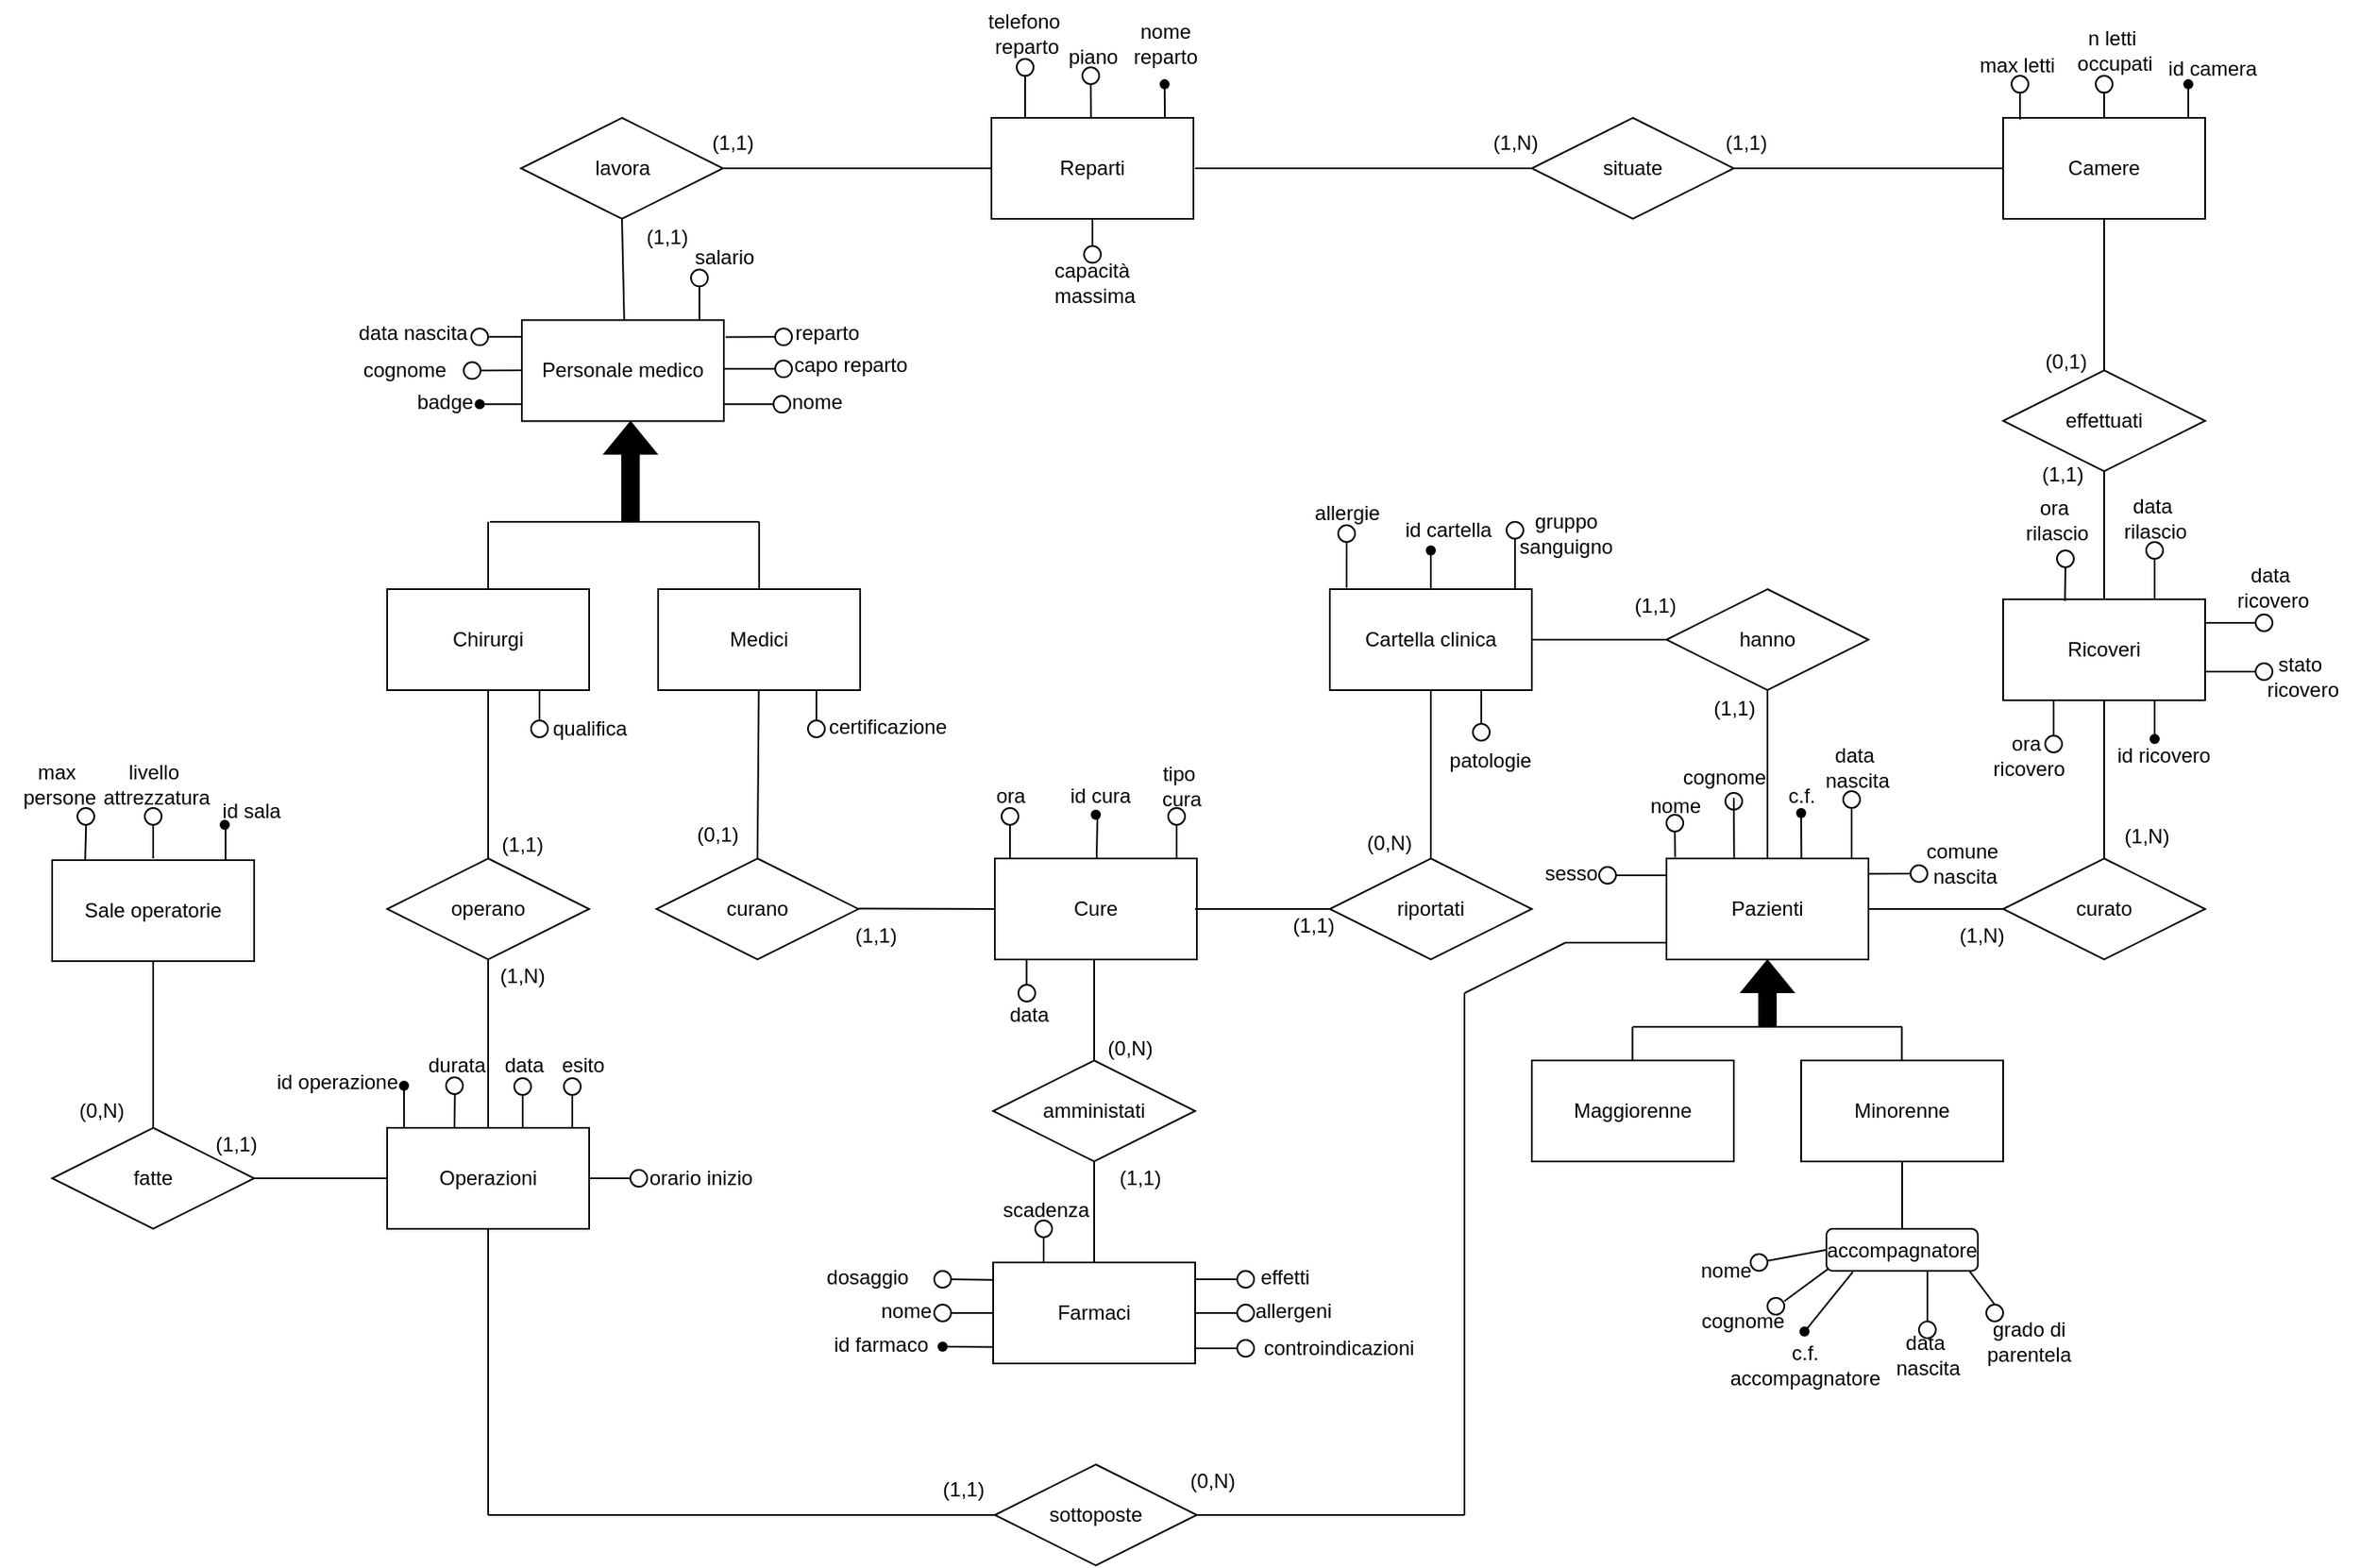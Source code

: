 <mxfile version="24.9.1">
  <diagram name="Pagina-1" id="EkfTAN4hH_TVddPuiA1x">
    <mxGraphModel dx="1460" dy="346" grid="1" gridSize="10" guides="1" tooltips="1" connect="1" arrows="1" fold="1" page="1" pageScale="1" pageWidth="827" pageHeight="1169" math="0" shadow="0">
      <root>
        <mxCell id="0" />
        <mxCell id="1" parent="0" />
        <mxCell id="Gjo6DUxktxaH3FMSYRhE-1" value="Personale medico" style="rounded=0;whiteSpace=wrap;html=1;" parent="1" vertex="1">
          <mxGeometry x="120" y="440.17" width="120" height="60" as="geometry" />
        </mxCell>
        <mxCell id="Gjo6DUxktxaH3FMSYRhE-2" value="Medici" style="rounded=0;whiteSpace=wrap;html=1;" parent="1" vertex="1">
          <mxGeometry x="201" y="600" width="120" height="60" as="geometry" />
        </mxCell>
        <mxCell id="Gjo6DUxktxaH3FMSYRhE-3" value="Chirurgi" style="rounded=0;whiteSpace=wrap;html=1;" parent="1" vertex="1">
          <mxGeometry x="40" y="600" width="120" height="60" as="geometry" />
        </mxCell>
        <mxCell id="Gjo6DUxktxaH3FMSYRhE-5" value="Pazienti" style="rounded=0;whiteSpace=wrap;html=1;" parent="1" vertex="1">
          <mxGeometry x="800" y="760" width="120" height="60" as="geometry" />
        </mxCell>
        <mxCell id="Gjo6DUxktxaH3FMSYRhE-6" value="Maggiorenne" style="rounded=0;whiteSpace=wrap;html=1;" parent="1" vertex="1">
          <mxGeometry x="720" y="880" width="120" height="60" as="geometry" />
        </mxCell>
        <mxCell id="Gjo6DUxktxaH3FMSYRhE-7" value="Minorenne" style="rounded=0;whiteSpace=wrap;html=1;" parent="1" vertex="1">
          <mxGeometry x="880" y="880" width="120" height="60" as="geometry" />
        </mxCell>
        <mxCell id="Gjo6DUxktxaH3FMSYRhE-8" value="Reparti" style="rounded=0;whiteSpace=wrap;html=1;" parent="1" vertex="1">
          <mxGeometry x="399" y="320" width="120" height="60" as="geometry" />
        </mxCell>
        <mxCell id="Gjo6DUxktxaH3FMSYRhE-10" value="Camere" style="rounded=0;whiteSpace=wrap;html=1;" parent="1" vertex="1">
          <mxGeometry x="1000" y="320" width="120" height="60" as="geometry" />
        </mxCell>
        <mxCell id="Gjo6DUxktxaH3FMSYRhE-11" value="Sale operatorie" style="rounded=0;whiteSpace=wrap;html=1;" parent="1" vertex="1">
          <mxGeometry x="-159" y="761" width="120" height="60" as="geometry" />
        </mxCell>
        <mxCell id="Gjo6DUxktxaH3FMSYRhE-15" value="Farmaci" style="rounded=0;whiteSpace=wrap;html=1;" parent="1" vertex="1">
          <mxGeometry x="400" y="1000" width="120" height="60" as="geometry" />
        </mxCell>
        <mxCell id="Gjo6DUxktxaH3FMSYRhE-17" value="Cartella clinica" style="rounded=0;whiteSpace=wrap;html=1;" parent="1" vertex="1">
          <mxGeometry x="600" y="600" width="120" height="60" as="geometry" />
        </mxCell>
        <mxCell id="GProfhIi8R3kbPbWlugL-2" value="" style="endArrow=none;html=1;rounded=0;" parent="1" edge="1">
          <mxGeometry width="50" height="50" relative="1" as="geometry">
            <mxPoint x="185" y="540.17" as="sourcePoint" />
            <mxPoint x="184.92" y="540.17" as="targetPoint" />
          </mxGeometry>
        </mxCell>
        <mxCell id="GProfhIi8R3kbPbWlugL-6" value="" style="shape=flexArrow;endArrow=classic;html=1;rounded=0;fillColor=#000000;fillStyle=auto;" parent="1" edge="1">
          <mxGeometry width="50" height="50" relative="1" as="geometry">
            <mxPoint x="184.57" y="560.17" as="sourcePoint" />
            <mxPoint x="184.57" y="500.17" as="targetPoint" />
          </mxGeometry>
        </mxCell>
        <mxCell id="GProfhIi8R3kbPbWlugL-7" value="" style="endArrow=none;html=1;rounded=0;" parent="1" edge="1">
          <mxGeometry width="50" height="50" relative="1" as="geometry">
            <mxPoint x="779.8" y="880" as="sourcePoint" />
            <mxPoint x="779.8" y="860" as="targetPoint" />
          </mxGeometry>
        </mxCell>
        <mxCell id="GProfhIi8R3kbPbWlugL-8" value="" style="endArrow=none;html=1;rounded=0;" parent="1" edge="1">
          <mxGeometry width="50" height="50" relative="1" as="geometry">
            <mxPoint x="939.8" y="880" as="sourcePoint" />
            <mxPoint x="939.8" y="860" as="targetPoint" />
          </mxGeometry>
        </mxCell>
        <mxCell id="GProfhIi8R3kbPbWlugL-10" value="" style="shape=flexArrow;endArrow=classic;html=1;rounded=0;fillColor=#000000;" parent="1" edge="1">
          <mxGeometry width="50" height="50" relative="1" as="geometry">
            <mxPoint x="860" y="860" as="sourcePoint" />
            <mxPoint x="860" y="820" as="targetPoint" />
          </mxGeometry>
        </mxCell>
        <mxCell id="GProfhIi8R3kbPbWlugL-11" value="lavora" style="shape=rhombus;perimeter=rhombusPerimeter;whiteSpace=wrap;html=1;align=center;" parent="1" vertex="1">
          <mxGeometry x="119.5" y="320" width="120" height="60" as="geometry" />
        </mxCell>
        <mxCell id="GProfhIi8R3kbPbWlugL-13" value="operano" style="shape=rhombus;perimeter=rhombusPerimeter;whiteSpace=wrap;html=1;align=center;" parent="1" vertex="1">
          <mxGeometry x="40" y="760" width="120" height="60" as="geometry" />
        </mxCell>
        <mxCell id="GProfhIi8R3kbPbWlugL-16" value="fatte" style="shape=rhombus;perimeter=rhombusPerimeter;whiteSpace=wrap;html=1;align=center;" parent="1" vertex="1">
          <mxGeometry x="-159" y="920" width="120" height="60" as="geometry" />
        </mxCell>
        <mxCell id="GProfhIi8R3kbPbWlugL-20" value="curato" style="shape=rhombus;perimeter=rhombusPerimeter;whiteSpace=wrap;html=1;align=center;" parent="1" vertex="1">
          <mxGeometry x="1000" y="760" width="120" height="60" as="geometry" />
        </mxCell>
        <mxCell id="GProfhIi8R3kbPbWlugL-32" value="hanno" style="shape=rhombus;perimeter=rhombusPerimeter;whiteSpace=wrap;html=1;align=center;" parent="1" vertex="1">
          <mxGeometry x="800" y="600" width="120" height="60" as="geometry" />
        </mxCell>
        <mxCell id="GProfhIi8R3kbPbWlugL-53" value="situate" style="shape=rhombus;perimeter=rhombusPerimeter;whiteSpace=wrap;html=1;align=center;" parent="1" vertex="1">
          <mxGeometry x="720" y="320" width="120" height="60" as="geometry" />
        </mxCell>
        <mxCell id="GProfhIi8R3kbPbWlugL-62" value="sottoposte" style="shape=rhombus;perimeter=rhombusPerimeter;whiteSpace=wrap;html=1;align=center;" parent="1" vertex="1">
          <mxGeometry x="401" y="1120" width="120" height="60" as="geometry" />
        </mxCell>
        <mxCell id="EqLmaS4XHGkuEMbsUwe7-9" value="" style="endArrow=none;html=1;rounded=0;" parent="1" edge="1">
          <mxGeometry width="50" height="50" relative="1" as="geometry">
            <mxPoint x="780" y="860" as="sourcePoint" />
            <mxPoint x="940" y="860" as="targetPoint" />
          </mxGeometry>
        </mxCell>
        <mxCell id="EqLmaS4XHGkuEMbsUwe7-10" value="" style="endArrow=none;html=1;rounded=0;" parent="1" edge="1">
          <mxGeometry width="50" height="50" relative="1" as="geometry">
            <mxPoint x="261" y="600" as="sourcePoint" />
            <mxPoint x="261" y="560" as="targetPoint" />
          </mxGeometry>
        </mxCell>
        <mxCell id="EqLmaS4XHGkuEMbsUwe7-11" value="" style="endArrow=none;html=1;rounded=0;" parent="1" edge="1">
          <mxGeometry width="50" height="50" relative="1" as="geometry">
            <mxPoint x="100" y="600" as="sourcePoint" />
            <mxPoint x="100" y="560" as="targetPoint" />
          </mxGeometry>
        </mxCell>
        <mxCell id="EqLmaS4XHGkuEMbsUwe7-13" value="" style="endArrow=none;html=1;rounded=0;" parent="1" edge="1">
          <mxGeometry width="50" height="50" relative="1" as="geometry">
            <mxPoint x="101" y="560" as="sourcePoint" />
            <mxPoint x="261" y="560" as="targetPoint" />
          </mxGeometry>
        </mxCell>
        <mxCell id="EqLmaS4XHGkuEMbsUwe7-32" value="" style="endArrow=none;html=1;rounded=0;entryX=0;entryY=0.5;entryDx=0;entryDy=0;" parent="1" target="GProfhIi8R3kbPbWlugL-20" edge="1">
          <mxGeometry width="50" height="50" relative="1" as="geometry">
            <mxPoint x="920" y="790" as="sourcePoint" />
            <mxPoint x="970" y="740" as="targetPoint" />
          </mxGeometry>
        </mxCell>
        <mxCell id="EqLmaS4XHGkuEMbsUwe7-42" value="" style="endArrow=none;html=1;rounded=0;" parent="1" edge="1">
          <mxGeometry width="50" height="50" relative="1" as="geometry">
            <mxPoint x="740" y="810" as="sourcePoint" />
            <mxPoint x="800" y="810" as="targetPoint" />
          </mxGeometry>
        </mxCell>
        <mxCell id="EqLmaS4XHGkuEMbsUwe7-47" value="" style="endArrow=none;html=1;rounded=0;" parent="1" edge="1">
          <mxGeometry width="50" height="50" relative="1" as="geometry">
            <mxPoint x="680" y="840" as="sourcePoint" />
            <mxPoint x="740" y="810" as="targetPoint" />
          </mxGeometry>
        </mxCell>
        <mxCell id="EqLmaS4XHGkuEMbsUwe7-48" value="" style="endArrow=none;html=1;rounded=0;" parent="1" edge="1">
          <mxGeometry width="50" height="50" relative="1" as="geometry">
            <mxPoint x="680" y="1150" as="sourcePoint" />
            <mxPoint x="680" y="840" as="targetPoint" />
          </mxGeometry>
        </mxCell>
        <mxCell id="EqLmaS4XHGkuEMbsUwe7-63" value="" style="endArrow=none;html=1;rounded=0;entryX=0.5;entryY=1;entryDx=0;entryDy=0;" parent="1" target="GProfhIi8R3kbPbWlugL-13" edge="1">
          <mxGeometry width="50" height="50" relative="1" as="geometry">
            <mxPoint x="100" y="920" as="sourcePoint" />
            <mxPoint x="150" y="870" as="targetPoint" />
          </mxGeometry>
        </mxCell>
        <mxCell id="EqLmaS4XHGkuEMbsUwe7-75" value="nome" style="text;html=1;align=center;verticalAlign=middle;resizable=0;points=[];autosize=1;strokeColor=none;fillColor=none;" parent="1" vertex="1">
          <mxGeometry x="270" y="474.17" width="50" height="30" as="geometry" />
        </mxCell>
        <mxCell id="EqLmaS4XHGkuEMbsUwe7-76" value="cognome" style="text;html=1;align=center;verticalAlign=middle;resizable=0;points=[];autosize=1;strokeColor=none;fillColor=none;" parent="1" vertex="1">
          <mxGeometry x="15" y="455.17" width="70" height="30" as="geometry" />
        </mxCell>
        <mxCell id="EqLmaS4XHGkuEMbsUwe7-77" value="id camera" style="text;html=1;align=center;verticalAlign=middle;resizable=0;points=[];autosize=1;strokeColor=none;fillColor=none;" parent="1" vertex="1">
          <mxGeometry x="1084" y="276.06" width="80" height="30" as="geometry" />
        </mxCell>
        <mxCell id="EqLmaS4XHGkuEMbsUwe7-78" value="n letti&amp;nbsp;&lt;div&gt;occupati&lt;/div&gt;" style="text;html=1;align=center;verticalAlign=middle;resizable=0;points=[];autosize=1;strokeColor=none;fillColor=none;" parent="1" vertex="1">
          <mxGeometry x="1031" y="260" width="70" height="40" as="geometry" />
        </mxCell>
        <mxCell id="EqLmaS4XHGkuEMbsUwe7-79" value="nome" style="text;html=1;align=center;verticalAlign=middle;resizable=0;points=[];autosize=1;strokeColor=none;fillColor=none;" parent="1" vertex="1">
          <mxGeometry x="780" y="714" width="50" height="30" as="geometry" />
        </mxCell>
        <mxCell id="EqLmaS4XHGkuEMbsUwe7-80" value="cognome" style="text;html=1;align=center;verticalAlign=middle;resizable=0;points=[];autosize=1;strokeColor=none;fillColor=none;" parent="1" vertex="1">
          <mxGeometry x="799" y="697" width="70" height="30" as="geometry" />
        </mxCell>
        <mxCell id="EqLmaS4XHGkuEMbsUwe7-81" value="data&amp;nbsp;&lt;div&gt;nascita&lt;/div&gt;" style="text;html=1;align=center;verticalAlign=middle;resizable=0;points=[];autosize=1;strokeColor=none;fillColor=none;" parent="1" vertex="1">
          <mxGeometry x="883" y="686" width="60" height="40" as="geometry" />
        </mxCell>
        <mxCell id="EqLmaS4XHGkuEMbsUwe7-82" value="comune&amp;nbsp;&lt;div&gt;nascita&lt;/div&gt;" style="text;html=1;align=center;verticalAlign=middle;resizable=0;points=[];autosize=1;strokeColor=none;fillColor=none;" parent="1" vertex="1">
          <mxGeometry x="942" y="743" width="70" height="40" as="geometry" />
        </mxCell>
        <mxCell id="EqLmaS4XHGkuEMbsUwe7-83" value="sesso" style="text;html=1;align=center;verticalAlign=middle;resizable=0;points=[];autosize=1;strokeColor=none;fillColor=none;" parent="1" vertex="1">
          <mxGeometry x="718" y="754" width="50" height="30" as="geometry" />
        </mxCell>
        <mxCell id="EqLmaS4XHGkuEMbsUwe7-87" value="c.f." style="text;html=1;align=center;verticalAlign=middle;resizable=0;points=[];autosize=1;strokeColor=none;fillColor=none;" parent="1" vertex="1">
          <mxGeometry x="860" y="708" width="40" height="30" as="geometry" />
        </mxCell>
        <mxCell id="EqLmaS4XHGkuEMbsUwe7-92" value="id farmaco&lt;div&gt;&lt;br&gt;&lt;/div&gt;" style="text;html=1;align=center;verticalAlign=middle;resizable=0;points=[];autosize=1;strokeColor=none;fillColor=none;" parent="1" vertex="1">
          <mxGeometry x="293" y="1036" width="80" height="40" as="geometry" />
        </mxCell>
        <mxCell id="EqLmaS4XHGkuEMbsUwe7-93" value="effetti" style="text;html=1;align=center;verticalAlign=middle;resizable=0;points=[];autosize=1;strokeColor=none;fillColor=none;" parent="1" vertex="1">
          <mxGeometry x="548" y="994" width="50" height="30" as="geometry" />
        </mxCell>
        <mxCell id="EqLmaS4XHGkuEMbsUwe7-94" value="controindicazioni" style="text;html=1;align=center;verticalAlign=middle;resizable=0;points=[];autosize=1;strokeColor=none;fillColor=none;" parent="1" vertex="1">
          <mxGeometry x="550" y="1036" width="110" height="30" as="geometry" />
        </mxCell>
        <mxCell id="EqLmaS4XHGkuEMbsUwe7-95" value="dosaggio" style="text;html=1;align=center;verticalAlign=middle;resizable=0;points=[];autosize=1;strokeColor=none;fillColor=none;" parent="1" vertex="1">
          <mxGeometry x="290" y="994" width="70" height="30" as="geometry" />
        </mxCell>
        <mxCell id="EqLmaS4XHGkuEMbsUwe7-97" value="salario" style="text;html=1;align=center;verticalAlign=middle;resizable=0;points=[];autosize=1;strokeColor=none;fillColor=none;" parent="1" vertex="1">
          <mxGeometry x="209.93" y="388.17" width="60" height="30" as="geometry" />
        </mxCell>
        <mxCell id="EqLmaS4XHGkuEMbsUwe7-102" value="piano" style="text;html=1;align=center;verticalAlign=middle;resizable=0;points=[];autosize=1;strokeColor=none;fillColor=none;" parent="1" vertex="1">
          <mxGeometry x="434" y="269" width="50" height="30" as="geometry" />
        </mxCell>
        <mxCell id="EqLmaS4XHGkuEMbsUwe7-108" value="allergie" style="text;html=1;align=center;verticalAlign=middle;resizable=0;points=[];autosize=1;strokeColor=none;fillColor=none;" parent="1" vertex="1">
          <mxGeometry x="580" y="540" width="60" height="30" as="geometry" />
        </mxCell>
        <mxCell id="EqLmaS4XHGkuEMbsUwe7-109" value="patologie" style="text;html=1;align=center;verticalAlign=middle;resizable=0;points=[];autosize=1;strokeColor=none;fillColor=none;" parent="1" vertex="1">
          <mxGeometry x="660" y="687" width="70" height="30" as="geometry" />
        </mxCell>
        <mxCell id="EqLmaS4XHGkuEMbsUwe7-110" value="id cartella" style="text;html=1;align=center;verticalAlign=middle;resizable=0;points=[];autosize=1;strokeColor=none;fillColor=none;" parent="1" vertex="1">
          <mxGeometry x="635" y="550" width="70" height="30" as="geometry" />
        </mxCell>
        <mxCell id="EqLmaS4XHGkuEMbsUwe7-111" value="gruppo&lt;div&gt;&amp;nbsp;sanguigno&amp;nbsp;&lt;/div&gt;" style="text;html=1;align=center;verticalAlign=middle;resizable=0;points=[];autosize=1;strokeColor=none;fillColor=none;" parent="1" vertex="1">
          <mxGeometry x="695" y="547" width="90" height="40" as="geometry" />
        </mxCell>
        <mxCell id="EqLmaS4XHGkuEMbsUwe7-114" value="id sala" style="text;html=1;align=center;verticalAlign=middle;resizable=0;points=[];autosize=1;strokeColor=none;fillColor=none;" parent="1" vertex="1">
          <mxGeometry x="-71" y="717" width="60" height="30" as="geometry" />
        </mxCell>
        <mxCell id="EqLmaS4XHGkuEMbsUwe7-115" value="livello&lt;div&gt;&amp;nbsp;attrezzatura&lt;/div&gt;" style="text;html=1;align=center;verticalAlign=middle;resizable=0;points=[];autosize=1;strokeColor=none;fillColor=none;" parent="1" vertex="1">
          <mxGeometry x="-144" y="696" width="90" height="40" as="geometry" />
        </mxCell>
        <mxCell id="EqLmaS4XHGkuEMbsUwe7-116" value="max&amp;nbsp;&lt;div&gt;persone&lt;/div&gt;" style="text;html=1;align=center;verticalAlign=middle;resizable=0;points=[];autosize=1;strokeColor=none;fillColor=none;" parent="1" vertex="1">
          <mxGeometry x="-190" y="696" width="70" height="40" as="geometry" />
        </mxCell>
        <mxCell id="EqLmaS4XHGkuEMbsUwe7-117" value="data nascita" style="text;html=1;align=center;verticalAlign=middle;resizable=0;points=[];autosize=1;strokeColor=none;fillColor=none;" parent="1" vertex="1">
          <mxGeometry x="10" y="433.17" width="90" height="30" as="geometry" />
        </mxCell>
        <mxCell id="EqLmaS4XHGkuEMbsUwe7-120" value="" style="ellipse;whiteSpace=wrap;html=1;aspect=fixed;" parent="1" vertex="1">
          <mxGeometry x="85.5" y="465.17" width="10" height="10" as="geometry" />
        </mxCell>
        <mxCell id="EqLmaS4XHGkuEMbsUwe7-123" value="" style="ellipse;whiteSpace=wrap;html=1;aspect=fixed;" parent="1" vertex="1">
          <mxGeometry x="220.5" y="410.17" width="10" height="10" as="geometry" />
        </mxCell>
        <mxCell id="EqLmaS4XHGkuEMbsUwe7-125" value="" style="ellipse;whiteSpace=wrap;html=1;aspect=fixed;" parent="1" vertex="1">
          <mxGeometry x="90" y="445.17" width="10" height="10" as="geometry" />
        </mxCell>
        <mxCell id="EqLmaS4XHGkuEMbsUwe7-126" value="badge" style="text;html=1;align=center;verticalAlign=middle;resizable=0;points=[];autosize=1;strokeColor=none;fillColor=none;" parent="1" vertex="1">
          <mxGeometry x="44" y="474.17" width="60" height="30" as="geometry" />
        </mxCell>
        <mxCell id="EqLmaS4XHGkuEMbsUwe7-135" value="" style="ellipse;whiteSpace=wrap;html=1;aspect=fixed;" parent="1" vertex="1">
          <mxGeometry x="453" y="290" width="10" height="10" as="geometry" />
        </mxCell>
        <mxCell id="EqLmaS4XHGkuEMbsUwe7-137" value="" style="endArrow=none;html=1;rounded=0;exitX=0.793;exitY=-0.001;exitDx=0;exitDy=0;exitPerimeter=0;" parent="1" edge="1">
          <mxGeometry width="50" height="50" relative="1" as="geometry">
            <mxPoint x="458.16" y="319.94" as="sourcePoint" />
            <mxPoint x="458" y="300" as="targetPoint" />
          </mxGeometry>
        </mxCell>
        <mxCell id="EqLmaS4XHGkuEMbsUwe7-147" value="" style="ellipse;whiteSpace=wrap;html=1;aspect=fixed;" parent="1" vertex="1">
          <mxGeometry x="1055" y="295.06" width="10" height="10" as="geometry" />
        </mxCell>
        <mxCell id="EqLmaS4XHGkuEMbsUwe7-148" value="" style="endArrow=none;html=1;rounded=0;exitDx=0;exitDy=0;exitPerimeter=0;" parent="1" edge="1">
          <mxGeometry width="50" height="50" relative="1" as="geometry">
            <mxPoint x="1110" y="298" as="sourcePoint" />
            <mxPoint x="1110" y="300" as="targetPoint" />
          </mxGeometry>
        </mxCell>
        <mxCell id="EqLmaS4XHGkuEMbsUwe7-149" value="" style="endArrow=none;html=1;rounded=0;exitX=0.5;exitY=1;exitDx=0;exitDy=0;entryX=0.5;entryY=0;entryDx=0;entryDy=0;" parent="1" source="EqLmaS4XHGkuEMbsUwe7-147" edge="1" target="Gjo6DUxktxaH3FMSYRhE-10">
          <mxGeometry width="50" height="50" relative="1" as="geometry">
            <mxPoint x="1040" y="430" as="sourcePoint" />
            <mxPoint x="1090" y="380" as="targetPoint" />
          </mxGeometry>
        </mxCell>
        <mxCell id="EqLmaS4XHGkuEMbsUwe7-150" value="&lt;span style=&quot;white-space: nowrap;&quot;&gt;accompagnatore&lt;/span&gt;" style="rounded=1;whiteSpace=wrap;html=1;" parent="1" vertex="1">
          <mxGeometry x="895" y="980" width="90" height="25" as="geometry" />
        </mxCell>
        <mxCell id="EqLmaS4XHGkuEMbsUwe7-151" value="" style="endArrow=none;html=1;rounded=0;exitX=0.5;exitY=0;exitDx=0;exitDy=0;" parent="1" source="EqLmaS4XHGkuEMbsUwe7-150" edge="1">
          <mxGeometry width="50" height="50" relative="1" as="geometry">
            <mxPoint x="890" y="990" as="sourcePoint" />
            <mxPoint x="940" y="940" as="targetPoint" />
          </mxGeometry>
        </mxCell>
        <mxCell id="EqLmaS4XHGkuEMbsUwe7-152" value="nome" style="text;html=1;align=center;verticalAlign=middle;resizable=0;points=[];autosize=1;strokeColor=none;fillColor=none;" parent="1" vertex="1">
          <mxGeometry x="810" y="990" width="50" height="30" as="geometry" />
        </mxCell>
        <mxCell id="EqLmaS4XHGkuEMbsUwe7-153" value="grado di &lt;br&gt;parentela" style="text;html=1;align=center;verticalAlign=middle;resizable=0;points=[];autosize=1;strokeColor=none;fillColor=none;" parent="1" vertex="1">
          <mxGeometry x="980" y="1027" width="70" height="40" as="geometry" />
        </mxCell>
        <mxCell id="EqLmaS4XHGkuEMbsUwe7-154" value="cognome" style="text;html=1;align=center;verticalAlign=middle;resizable=0;points=[];autosize=1;strokeColor=none;fillColor=none;" parent="1" vertex="1">
          <mxGeometry x="810" y="1020" width="70" height="30" as="geometry" />
        </mxCell>
        <mxCell id="EqLmaS4XHGkuEMbsUwe7-155" value="c.f. &lt;br&gt;accompagnatore" style="text;html=1;align=center;verticalAlign=middle;resizable=0;points=[];autosize=1;strokeColor=none;fillColor=none;" parent="1" vertex="1">
          <mxGeometry x="827" y="1041" width="110" height="40" as="geometry" />
        </mxCell>
        <mxCell id="EqLmaS4XHGkuEMbsUwe7-156" value="data&amp;nbsp;&lt;div&gt;nascita&lt;/div&gt;" style="text;html=1;align=center;verticalAlign=middle;resizable=0;points=[];autosize=1;strokeColor=none;fillColor=none;" parent="1" vertex="1">
          <mxGeometry x="925" y="1035" width="60" height="40" as="geometry" />
        </mxCell>
        <mxCell id="EqLmaS4XHGkuEMbsUwe7-157" value="" style="ellipse;whiteSpace=wrap;html=1;aspect=fixed;" parent="1" vertex="1">
          <mxGeometry x="990" y="1025" width="10" height="10" as="geometry" />
        </mxCell>
        <mxCell id="EqLmaS4XHGkuEMbsUwe7-158" value="" style="ellipse;whiteSpace=wrap;html=1;aspect=fixed;" parent="1" vertex="1">
          <mxGeometry x="950" y="1035" width="10" height="10" as="geometry" />
        </mxCell>
        <mxCell id="EqLmaS4XHGkuEMbsUwe7-160" value="" style="ellipse;whiteSpace=wrap;html=1;aspect=fixed;" parent="1" vertex="1">
          <mxGeometry x="860" y="1021" width="10" height="10" as="geometry" />
        </mxCell>
        <mxCell id="EqLmaS4XHGkuEMbsUwe7-161" value="" style="ellipse;whiteSpace=wrap;html=1;aspect=fixed;" parent="1" vertex="1">
          <mxGeometry x="850" y="995" width="10" height="10" as="geometry" />
        </mxCell>
        <mxCell id="EqLmaS4XHGkuEMbsUwe7-162" value="" style="endArrow=none;html=1;rounded=0;entryX=0;entryY=0.5;entryDx=0;entryDy=0;" parent="1" target="EqLmaS4XHGkuEMbsUwe7-150" edge="1">
          <mxGeometry width="50" height="50" relative="1" as="geometry">
            <mxPoint x="860" y="999" as="sourcePoint" />
            <mxPoint x="910" y="949" as="targetPoint" />
          </mxGeometry>
        </mxCell>
        <mxCell id="EqLmaS4XHGkuEMbsUwe7-163" value="" style="endArrow=none;html=1;rounded=0;entryX=0.008;entryY=0.962;entryDx=0;entryDy=0;entryPerimeter=0;" parent="1" target="EqLmaS4XHGkuEMbsUwe7-150" edge="1">
          <mxGeometry width="50" height="50" relative="1" as="geometry">
            <mxPoint x="870" y="1023" as="sourcePoint" />
            <mxPoint x="920" y="973" as="targetPoint" />
          </mxGeometry>
        </mxCell>
        <mxCell id="EqLmaS4XHGkuEMbsUwe7-164" value="" style="endArrow=none;html=1;rounded=0;entryX=0.174;entryY=1.026;entryDx=0;entryDy=0;entryPerimeter=0;exitX=0.508;exitY=-0.023;exitDx=0;exitDy=0;exitPerimeter=0;" parent="1" source="EqLmaS4XHGkuEMbsUwe7-155" target="EqLmaS4XHGkuEMbsUwe7-150" edge="1">
          <mxGeometry width="50" height="50" relative="1" as="geometry">
            <mxPoint x="910" y="1030" as="sourcePoint" />
            <mxPoint x="960" y="990" as="targetPoint" />
          </mxGeometry>
        </mxCell>
        <mxCell id="EqLmaS4XHGkuEMbsUwe7-165" value="" style="endArrow=none;html=1;rounded=0;entryX=0.667;entryY=1.003;entryDx=0;entryDy=0;entryPerimeter=0;" parent="1" target="EqLmaS4XHGkuEMbsUwe7-150" edge="1">
          <mxGeometry width="50" height="50" relative="1" as="geometry">
            <mxPoint x="955" y="1035" as="sourcePoint" />
            <mxPoint x="1005" y="985" as="targetPoint" />
          </mxGeometry>
        </mxCell>
        <mxCell id="EqLmaS4XHGkuEMbsUwe7-166" value="" style="endArrow=none;html=1;rounded=0;entryX=0.941;entryY=0.987;entryDx=0;entryDy=0;entryPerimeter=0;" parent="1" target="EqLmaS4XHGkuEMbsUwe7-150" edge="1">
          <mxGeometry width="50" height="50" relative="1" as="geometry">
            <mxPoint x="995" y="1025" as="sourcePoint" />
            <mxPoint x="1045" y="975" as="targetPoint" />
          </mxGeometry>
        </mxCell>
        <mxCell id="EqLmaS4XHGkuEMbsUwe7-167" value="" style="ellipse;whiteSpace=wrap;html=1;aspect=fixed;" parent="1" vertex="1">
          <mxGeometry x="945" y="764" width="10" height="10" as="geometry" />
        </mxCell>
        <mxCell id="EqLmaS4XHGkuEMbsUwe7-168" value="" style="ellipse;whiteSpace=wrap;html=1;aspect=fixed;" parent="1" vertex="1">
          <mxGeometry x="905" y="720" width="10" height="10" as="geometry" />
        </mxCell>
        <mxCell id="EqLmaS4XHGkuEMbsUwe7-170" value="" style="ellipse;whiteSpace=wrap;html=1;aspect=fixed;" parent="1" vertex="1">
          <mxGeometry x="835" y="721" width="10" height="10" as="geometry" />
        </mxCell>
        <mxCell id="EqLmaS4XHGkuEMbsUwe7-171" value="" style="ellipse;whiteSpace=wrap;html=1;aspect=fixed;" parent="1" vertex="1">
          <mxGeometry x="800" y="734" width="10" height="10" as="geometry" />
        </mxCell>
        <mxCell id="EqLmaS4XHGkuEMbsUwe7-172" value="" style="ellipse;whiteSpace=wrap;html=1;aspect=fixed;" parent="1" vertex="1">
          <mxGeometry x="760" y="765" width="10" height="10" as="geometry" />
        </mxCell>
        <mxCell id="EqLmaS4XHGkuEMbsUwe7-173" value="" style="endArrow=none;html=1;rounded=0;exitX=-0.009;exitY=0.04;exitDx=0;exitDy=0;exitPerimeter=0;" parent="1" edge="1">
          <mxGeometry width="50" height="50" relative="1" as="geometry">
            <mxPoint x="799.56" y="770" as="sourcePoint" />
            <mxPoint x="770" y="770" as="targetPoint" />
          </mxGeometry>
        </mxCell>
        <mxCell id="EqLmaS4XHGkuEMbsUwe7-174" value="" style="endArrow=none;html=1;rounded=0;exitX=0.043;exitY=-0.012;exitDx=0;exitDy=0;exitPerimeter=0;entryX=0.5;entryY=1;entryDx=0;entryDy=0;" parent="1" source="Gjo6DUxktxaH3FMSYRhE-5" target="EqLmaS4XHGkuEMbsUwe7-171" edge="1">
          <mxGeometry width="50" height="50" relative="1" as="geometry">
            <mxPoint x="755" y="788" as="sourcePoint" />
            <mxPoint x="805" y="750" as="targetPoint" />
          </mxGeometry>
        </mxCell>
        <mxCell id="EqLmaS4XHGkuEMbsUwe7-175" value="" style="endArrow=none;html=1;rounded=0;exitX=0.335;exitY=0.008;exitDx=0;exitDy=0;exitPerimeter=0;" parent="1" source="Gjo6DUxktxaH3FMSYRhE-5" edge="1">
          <mxGeometry width="50" height="50" relative="1" as="geometry">
            <mxPoint x="880" y="724" as="sourcePoint" />
            <mxPoint x="840" y="724" as="targetPoint" />
          </mxGeometry>
        </mxCell>
        <mxCell id="EqLmaS4XHGkuEMbsUwe7-176" value="" style="endArrow=none;html=1;rounded=0;exitX=0.668;exitY=-0.002;exitDx=0;exitDy=0;exitPerimeter=0;entryX=1.124;entryY=0.513;entryDx=0;entryDy=0;entryPerimeter=0;" parent="1" source="Gjo6DUxktxaH3FMSYRhE-5" target="89" edge="1">
          <mxGeometry width="50" height="50" relative="1" as="geometry">
            <mxPoint x="893.52" y="761.06" as="sourcePoint" />
            <mxPoint x="894" y="741" as="targetPoint" />
          </mxGeometry>
        </mxCell>
        <mxCell id="EqLmaS4XHGkuEMbsUwe7-177" value="" style="endArrow=none;html=1;rounded=0;exitX=0.959;exitY=-0.002;exitDx=0;exitDy=0;exitPerimeter=0;" parent="1" edge="1">
          <mxGeometry width="50" height="50" relative="1" as="geometry">
            <mxPoint x="910.01" y="759.88" as="sourcePoint" />
            <mxPoint x="910" y="730" as="targetPoint" />
          </mxGeometry>
        </mxCell>
        <mxCell id="EqLmaS4XHGkuEMbsUwe7-178" value="" style="endArrow=none;html=1;rounded=0;exitX=0.999;exitY=0.152;exitDx=0;exitDy=0;exitPerimeter=0;entryX=0;entryY=0.5;entryDx=0;entryDy=0;" parent="1" source="Gjo6DUxktxaH3FMSYRhE-5" target="EqLmaS4XHGkuEMbsUwe7-167" edge="1">
          <mxGeometry width="50" height="50" relative="1" as="geometry">
            <mxPoint x="896" y="807" as="sourcePoint" />
            <mxPoint x="946" y="757" as="targetPoint" />
          </mxGeometry>
        </mxCell>
        <mxCell id="EqLmaS4XHGkuEMbsUwe7-181" value="" style="ellipse;whiteSpace=wrap;html=1;aspect=fixed;" parent="1" vertex="1">
          <mxGeometry x="605" y="562" width="10" height="10" as="geometry" />
        </mxCell>
        <mxCell id="EqLmaS4XHGkuEMbsUwe7-182" value="" style="ellipse;whiteSpace=wrap;html=1;aspect=fixed;" parent="1" vertex="1">
          <mxGeometry x="705" y="560" width="10" height="10" as="geometry" />
        </mxCell>
        <mxCell id="EqLmaS4XHGkuEMbsUwe7-183" value="" style="ellipse;whiteSpace=wrap;html=1;aspect=fixed;" parent="1" vertex="1">
          <mxGeometry x="685" y="680" width="10" height="10" as="geometry" />
        </mxCell>
        <mxCell id="EqLmaS4XHGkuEMbsUwe7-185" value="" style="endArrow=none;html=1;rounded=0;exitX=0.083;exitY=-0.012;exitDx=0;exitDy=0;exitPerimeter=0;" parent="1" source="Gjo6DUxktxaH3FMSYRhE-17" edge="1">
          <mxGeometry width="50" height="50" relative="1" as="geometry">
            <mxPoint x="560" y="622" as="sourcePoint" />
            <mxPoint x="610" y="572" as="targetPoint" />
          </mxGeometry>
        </mxCell>
        <mxCell id="EqLmaS4XHGkuEMbsUwe7-187" value="" style="endArrow=none;html=1;rounded=0;" parent="1" edge="1">
          <mxGeometry width="50" height="50" relative="1" as="geometry">
            <mxPoint x="710" y="600" as="sourcePoint" />
            <mxPoint x="710" y="570" as="targetPoint" />
          </mxGeometry>
        </mxCell>
        <mxCell id="EqLmaS4XHGkuEMbsUwe7-188" value="" style="endArrow=none;html=1;rounded=0;exitX=0.5;exitY=0;exitDx=0;exitDy=0;entryX=0.75;entryY=1;entryDx=0;entryDy=0;" parent="1" source="EqLmaS4XHGkuEMbsUwe7-183" target="Gjo6DUxktxaH3FMSYRhE-17" edge="1">
          <mxGeometry width="50" height="50" relative="1" as="geometry">
            <mxPoint x="646" y="710" as="sourcePoint" />
            <mxPoint x="696" y="660" as="targetPoint" />
          </mxGeometry>
        </mxCell>
        <mxCell id="EqLmaS4XHGkuEMbsUwe7-198" value="" style="ellipse;whiteSpace=wrap;html=1;aspect=fixed;" parent="1" vertex="1">
          <mxGeometry x="-104" y="730" width="10" height="10" as="geometry" />
        </mxCell>
        <mxCell id="EqLmaS4XHGkuEMbsUwe7-199" value="" style="ellipse;whiteSpace=wrap;html=1;aspect=fixed;" parent="1" vertex="1">
          <mxGeometry x="365" y="1005" width="10" height="10" as="geometry" />
        </mxCell>
        <mxCell id="EqLmaS4XHGkuEMbsUwe7-201" value="" style="ellipse;whiteSpace=wrap;html=1;aspect=fixed;" parent="1" vertex="1">
          <mxGeometry x="545" y="1005" width="10" height="10" as="geometry" />
        </mxCell>
        <mxCell id="EqLmaS4XHGkuEMbsUwe7-202" value="" style="ellipse;whiteSpace=wrap;html=1;aspect=fixed;" parent="1" vertex="1">
          <mxGeometry x="545" y="1046" width="10" height="10" as="geometry" />
        </mxCell>
        <mxCell id="EqLmaS4XHGkuEMbsUwe7-208" value="" style="endArrow=none;html=1;rounded=0;entryX=1;entryY=0.5;entryDx=0;entryDy=0;" parent="1" target="EqLmaS4XHGkuEMbsUwe7-199" edge="1">
          <mxGeometry width="50" height="50" relative="1" as="geometry">
            <mxPoint x="400" y="1010.33" as="sourcePoint" />
            <mxPoint x="380" y="1010" as="targetPoint" />
          </mxGeometry>
        </mxCell>
        <mxCell id="EqLmaS4XHGkuEMbsUwe7-210" value="" style="endArrow=none;html=1;rounded=0;exitX=0;exitY=0.5;exitDx=0;exitDy=0;" parent="1" source="EqLmaS4XHGkuEMbsUwe7-201" edge="1">
          <mxGeometry width="50" height="50" relative="1" as="geometry">
            <mxPoint x="521.02" y="1041.65" as="sourcePoint" />
            <mxPoint x="520" y="1010" as="targetPoint" />
          </mxGeometry>
        </mxCell>
        <mxCell id="EqLmaS4XHGkuEMbsUwe7-211" value="" style="endArrow=none;html=1;rounded=0;entryX=1.01;entryY=0.917;entryDx=0;entryDy=0;entryPerimeter=0;exitX=0;exitY=0.5;exitDx=0;exitDy=0;" parent="1" source="EqLmaS4XHGkuEMbsUwe7-202" edge="1">
          <mxGeometry width="50" height="50" relative="1" as="geometry">
            <mxPoint x="520.32" y="1066" as="sourcePoint" />
            <mxPoint x="520.2" y="1051.02" as="targetPoint" />
          </mxGeometry>
        </mxCell>
        <mxCell id="EqLmaS4XHGkuEMbsUwe7-215" value="" style="endArrow=none;html=1;rounded=0;exitX=0.235;exitY=-0.005;exitDx=0;exitDy=0;exitPerimeter=0;" parent="1" edge="1">
          <mxGeometry width="50" height="50" relative="1" as="geometry">
            <mxPoint x="-139.4" y="761" as="sourcePoint" />
            <mxPoint x="-138.6" y="730.3" as="targetPoint" />
          </mxGeometry>
        </mxCell>
        <mxCell id="EqLmaS4XHGkuEMbsUwe7-216" value="" style="endArrow=none;html=1;rounded=0;entryX=0.5;entryY=1;entryDx=0;entryDy=0;" parent="1" edge="1">
          <mxGeometry width="50" height="50" relative="1" as="geometry">
            <mxPoint x="-56" y="761" as="sourcePoint" />
            <mxPoint x="-56" y="740.0" as="targetPoint" />
          </mxGeometry>
        </mxCell>
        <mxCell id="DA8NWegLXy8gjZj4K9O9-37" value="nome &lt;br&gt;reparto" style="text;html=1;align=center;verticalAlign=middle;resizable=0;points=[];autosize=1;strokeColor=none;fillColor=none;" parent="1" vertex="1">
          <mxGeometry x="472" y="256" width="60" height="40" as="geometry" />
        </mxCell>
        <mxCell id="DA8NWegLXy8gjZj4K9O9-39" value="" style="endArrow=none;html=1;rounded=0;exitX=0.793;exitY=-0.001;exitDx=0;exitDy=0;exitPerimeter=0;" parent="1" target="80" edge="1">
          <mxGeometry width="50" height="50" relative="1" as="geometry">
            <mxPoint x="502.02" y="320.0" as="sourcePoint" />
            <mxPoint x="501.86" y="300.06" as="targetPoint" />
          </mxGeometry>
        </mxCell>
        <mxCell id="DA8NWegLXy8gjZj4K9O9-40" value="max letti" style="text;html=1;align=center;verticalAlign=middle;resizable=0;points=[];autosize=1;strokeColor=none;fillColor=none;" parent="1" vertex="1">
          <mxGeometry x="973" y="274" width="70" height="30" as="geometry" />
        </mxCell>
        <mxCell id="DA8NWegLXy8gjZj4K9O9-44" value="capacità&amp;nbsp;&lt;div&gt;massima&lt;/div&gt;" style="text;html=1;align=center;verticalAlign=middle;resizable=0;points=[];autosize=1;strokeColor=none;fillColor=none;" parent="1" vertex="1">
          <mxGeometry x="425" y="398" width="70" height="40" as="geometry" />
        </mxCell>
        <mxCell id="DA8NWegLXy8gjZj4K9O9-45" value="" style="ellipse;whiteSpace=wrap;html=1;aspect=fixed;" parent="1" vertex="1">
          <mxGeometry x="454" y="396.17" width="10" height="10" as="geometry" />
        </mxCell>
        <mxCell id="DA8NWegLXy8gjZj4K9O9-46" value="" style="endArrow=none;html=1;rounded=0;exitX=0.5;exitY=1;exitDx=0;exitDy=0;entryX=0.5;entryY=0;entryDx=0;entryDy=0;" parent="1" source="Gjo6DUxktxaH3FMSYRhE-8" target="DA8NWegLXy8gjZj4K9O9-45" edge="1">
          <mxGeometry width="50" height="50" relative="1" as="geometry">
            <mxPoint x="499.28" y="430.32" as="sourcePoint" />
            <mxPoint x="459" y="420" as="targetPoint" />
          </mxGeometry>
        </mxCell>
        <mxCell id="DA8NWegLXy8gjZj4K9O9-55" value="" style="ellipse;whiteSpace=wrap;html=1;aspect=fixed;" parent="1" vertex="1">
          <mxGeometry x="1005" y="295.06" width="10" height="10" as="geometry" />
        </mxCell>
        <mxCell id="DA8NWegLXy8gjZj4K9O9-56" value="" style="endArrow=none;html=1;rounded=0;entryX=0.5;entryY=1;entryDx=0;entryDy=0;" parent="1" target="DA8NWegLXy8gjZj4K9O9-55" edge="1">
          <mxGeometry width="50" height="50" relative="1" as="geometry">
            <mxPoint x="1010" y="321" as="sourcePoint" />
            <mxPoint x="1010" y="310" as="targetPoint" />
          </mxGeometry>
        </mxCell>
        <mxCell id="52" value="Operazioni" style="rounded=0;whiteSpace=wrap;html=1;" parent="1" vertex="1">
          <mxGeometry x="40" y="920" width="120" height="60" as="geometry" />
        </mxCell>
        <mxCell id="53" value="id operazione" style="text;html=1;align=center;verticalAlign=middle;resizable=0;points=[];autosize=1;strokeColor=none;fillColor=none;" parent="1" vertex="1">
          <mxGeometry x="-40" y="878" width="100" height="30" as="geometry" />
        </mxCell>
        <mxCell id="55" value="data" style="text;html=1;align=center;verticalAlign=middle;resizable=0;points=[];autosize=1;strokeColor=none;fillColor=none;" parent="1" vertex="1">
          <mxGeometry x="95.5" y="868" width="50" height="30" as="geometry" />
        </mxCell>
        <mxCell id="56" value="esito" style="text;html=1;align=center;verticalAlign=middle;resizable=0;points=[];autosize=1;strokeColor=none;fillColor=none;" parent="1" vertex="1">
          <mxGeometry x="130.5" y="868" width="50" height="30" as="geometry" />
        </mxCell>
        <mxCell id="57" value="" style="ellipse;whiteSpace=wrap;html=1;aspect=fixed;" parent="1" vertex="1">
          <mxGeometry x="115.5" y="890.5" width="10" height="10" as="geometry" />
        </mxCell>
        <mxCell id="62" value="" style="endArrow=none;html=1;rounded=0;entryX=0.5;entryY=1;entryDx=0;entryDy=0;exitX=0.671;exitY=-0.004;exitDx=0;exitDy=0;exitPerimeter=0;" parent="1" source="52" target="57" edge="1">
          <mxGeometry width="50" height="50" relative="1" as="geometry">
            <mxPoint x="120.5" y="929.5" as="sourcePoint" />
            <mxPoint x="167" y="936.5" as="targetPoint" />
          </mxGeometry>
        </mxCell>
        <mxCell id="67" value="" style="endArrow=none;html=1;entryX=0.084;entryY=-0.003;entryDx=0;entryDy=0;entryPerimeter=0;" parent="1" source="82" target="52" edge="1">
          <mxGeometry width="50" height="50" relative="1" as="geometry">
            <mxPoint x="69.5" y="1001" as="sourcePoint" />
            <mxPoint x="69.5" y="981" as="targetPoint" />
          </mxGeometry>
        </mxCell>
        <mxCell id="70" value="durata" style="text;html=1;align=center;verticalAlign=middle;resizable=0;points=[];autosize=1;strokeColor=none;fillColor=none;" parent="1" vertex="1">
          <mxGeometry x="51" y="868" width="60" height="30" as="geometry" />
        </mxCell>
        <mxCell id="79" value="" style="shape=waypoint;sketch=0;fillStyle=solid;size=6;pointerEvents=1;points=[];fillColor=none;resizable=0;rotatable=0;perimeter=centerPerimeter;snapToPoint=1;" parent="1" vertex="1">
          <mxGeometry x="85" y="480.17" width="20" height="20" as="geometry" />
        </mxCell>
        <mxCell id="80" value="" style="shape=waypoint;sketch=0;fillStyle=solid;size=6;pointerEvents=1;points=[];fillColor=none;resizable=0;rotatable=0;perimeter=centerPerimeter;snapToPoint=1;" parent="1" vertex="1">
          <mxGeometry x="491.86" y="290.06" width="20" height="20" as="geometry" />
        </mxCell>
        <mxCell id="82" value="" style="shape=waypoint;sketch=0;fillStyle=solid;size=6;pointerEvents=1;points=[];fillColor=none;resizable=0;rotatable=0;perimeter=centerPerimeter;snapToPoint=1;" parent="1" vertex="1">
          <mxGeometry x="40.0" y="885" width="20" height="20" as="geometry" />
        </mxCell>
        <mxCell id="83" value="" style="shape=waypoint;sketch=0;fillStyle=solid;size=6;pointerEvents=1;points=[];fillColor=none;resizable=0;rotatable=0;perimeter=centerPerimeter;snapToPoint=1;" parent="1" vertex="1">
          <mxGeometry x="-66.5" y="730" width="20" height="20" as="geometry" />
        </mxCell>
        <mxCell id="89" value="" style="shape=waypoint;sketch=0;fillStyle=solid;size=6;pointerEvents=1;points=[];fillColor=none;resizable=0;rotatable=0;perimeter=centerPerimeter;snapToPoint=1;" parent="1" vertex="1">
          <mxGeometry x="870" y="723" width="20" height="20" as="geometry" />
        </mxCell>
        <mxCell id="91" value="" style="shape=waypoint;sketch=0;fillStyle=solid;size=6;pointerEvents=1;points=[];fillColor=none;resizable=0;rotatable=0;perimeter=centerPerimeter;snapToPoint=1;" parent="1" vertex="1">
          <mxGeometry x="872" y="1031" width="20" height="20" as="geometry" />
        </mxCell>
        <mxCell id="99" value="certificazione" style="text;html=1;align=center;verticalAlign=middle;resizable=0;points=[];autosize=1;strokeColor=none;fillColor=none;" parent="1" vertex="1">
          <mxGeometry x="292" y="667" width="90" height="30" as="geometry" />
        </mxCell>
        <mxCell id="100" value="" style="ellipse;whiteSpace=wrap;html=1;aspect=fixed;" parent="1" vertex="1">
          <mxGeometry x="290" y="678" width="10" height="10" as="geometry" />
        </mxCell>
        <mxCell id="101" value="" style="endArrow=none;html=1;rounded=0;exitX=0.585;exitY=-0.001;exitDx=0;exitDy=0;exitPerimeter=0;" parent="1" edge="1">
          <mxGeometry width="50" height="50" relative="1" as="geometry">
            <mxPoint x="295" y="678" as="sourcePoint" />
            <mxPoint x="295" y="660.0" as="targetPoint" />
          </mxGeometry>
        </mxCell>
        <mxCell id="103" value="qualifica" style="text;html=1;align=center;verticalAlign=middle;resizable=0;points=[];autosize=1;strokeColor=none;fillColor=none;" parent="1" vertex="1">
          <mxGeometry x="125" y="668" width="70" height="30" as="geometry" />
        </mxCell>
        <mxCell id="104" value="" style="ellipse;whiteSpace=wrap;html=1;aspect=fixed;" parent="1" vertex="1">
          <mxGeometry x="125.5" y="678" width="10" height="10" as="geometry" />
        </mxCell>
        <mxCell id="105" value="" style="endArrow=none;html=1;rounded=0;exitX=0.585;exitY=-0.001;exitDx=0;exitDy=0;exitPerimeter=0;" parent="1" edge="1">
          <mxGeometry width="50" height="50" relative="1" as="geometry">
            <mxPoint x="130.5" y="678" as="sourcePoint" />
            <mxPoint x="130.5" y="660.0" as="targetPoint" />
          </mxGeometry>
        </mxCell>
        <mxCell id="114" value="Ricoveri" style="rounded=0;whiteSpace=wrap;html=1;" parent="1" vertex="1">
          <mxGeometry x="1000" y="606" width="120" height="60" as="geometry" />
        </mxCell>
        <mxCell id="117" value="data&amp;nbsp;&lt;div&gt;ricovero&lt;/div&gt;" style="text;html=1;align=center;verticalAlign=middle;resizable=0;points=[];autosize=1;strokeColor=none;fillColor=none;" parent="1" vertex="1">
          <mxGeometry x="1125" y="579" width="70" height="40" as="geometry" />
        </mxCell>
        <mxCell id="118" value="ora&amp;nbsp;&lt;div&gt;ricovero&lt;/div&gt;" style="text;html=1;align=center;verticalAlign=middle;resizable=0;points=[];autosize=1;strokeColor=none;fillColor=none;" parent="1" vertex="1">
          <mxGeometry x="980" y="679" width="70" height="40" as="geometry" />
        </mxCell>
        <mxCell id="119" value="data&amp;nbsp;&lt;div&gt;rilascio&lt;/div&gt;" style="text;html=1;align=center;verticalAlign=middle;resizable=0;points=[];autosize=1;strokeColor=none;fillColor=none;" parent="1" vertex="1">
          <mxGeometry x="1060" y="538.06" width="60" height="40" as="geometry" />
        </mxCell>
        <mxCell id="120" value="ora&lt;div&gt;&amp;nbsp;rilascio&lt;/div&gt;" style="text;html=1;align=center;verticalAlign=middle;resizable=0;points=[];autosize=1;strokeColor=none;fillColor=none;" parent="1" vertex="1">
          <mxGeometry x="1000" y="539" width="60" height="40" as="geometry" />
        </mxCell>
        <mxCell id="121" value="stato&lt;div&gt;&amp;nbsp;ricovero&lt;/div&gt;" style="text;html=1;align=center;verticalAlign=middle;resizable=0;points=[];autosize=1;strokeColor=none;fillColor=none;" parent="1" vertex="1">
          <mxGeometry x="1141" y="632" width="70" height="40" as="geometry" />
        </mxCell>
        <mxCell id="123" value="" style="ellipse;whiteSpace=wrap;html=1;aspect=fixed;" parent="1" vertex="1">
          <mxGeometry x="1150" y="615" width="10" height="10" as="geometry" />
        </mxCell>
        <mxCell id="125" value="" style="ellipse;whiteSpace=wrap;html=1;aspect=fixed;" parent="1" vertex="1">
          <mxGeometry x="1085" y="572" width="10" height="10" as="geometry" />
        </mxCell>
        <mxCell id="126" value="" style="ellipse;whiteSpace=wrap;html=1;aspect=fixed;" parent="1" vertex="1">
          <mxGeometry x="1025" y="687" width="10" height="10" as="geometry" />
        </mxCell>
        <mxCell id="131" value="" style="endArrow=none;html=1;rounded=0;exitX=0.306;exitY=0.017;exitDx=0;exitDy=0;exitPerimeter=0;" parent="1" source="124" edge="1">
          <mxGeometry width="50" height="50" relative="1" as="geometry">
            <mxPoint x="1053.64" y="592.82" as="sourcePoint" />
            <mxPoint x="1037" y="580" as="targetPoint" />
          </mxGeometry>
        </mxCell>
        <mxCell id="132" value="" style="endArrow=none;html=1;rounded=0;entryX=-0.014;entryY=0.417;entryDx=0;entryDy=0;entryPerimeter=0;exitX=0.75;exitY=0;exitDx=0;exitDy=0;" parent="1" source="114" edge="1">
          <mxGeometry width="50" height="50" relative="1" as="geometry">
            <mxPoint x="1051.68" y="582.98" as="sourcePoint" />
            <mxPoint x="1090.0" y="582.0" as="targetPoint" />
          </mxGeometry>
        </mxCell>
        <mxCell id="133" value="" style="endArrow=none;html=1;rounded=0;entryX=0.25;entryY=1;entryDx=0;entryDy=0;" parent="1" target="114" edge="1">
          <mxGeometry width="50" height="50" relative="1" as="geometry">
            <mxPoint x="1030" y="687" as="sourcePoint" />
            <mxPoint x="1080" y="637" as="targetPoint" />
          </mxGeometry>
        </mxCell>
        <mxCell id="135" value="" style="endArrow=none;html=1;rounded=0;exitX=1;exitY=0.5;exitDx=0;exitDy=0;entryX=0;entryY=0.5;entryDx=0;entryDy=0;" parent="1" target="136" edge="1">
          <mxGeometry width="50" height="50" relative="1" as="geometry">
            <mxPoint x="1120" y="649" as="sourcePoint" />
            <mxPoint x="1150" y="633" as="targetPoint" />
          </mxGeometry>
        </mxCell>
        <mxCell id="136" value="" style="ellipse;whiteSpace=wrap;html=1;aspect=fixed;" parent="1" vertex="1">
          <mxGeometry x="1150" y="644" width="10" height="10" as="geometry" />
        </mxCell>
        <mxCell id="144" value="" style="endArrow=none;html=1;entryX=0.5;entryY=0;entryDx=0;entryDy=0;exitX=0.5;exitY=1;exitDx=0;exitDy=0;" parent="1" source="114" target="GProfhIi8R3kbPbWlugL-20" edge="1">
          <mxGeometry width="50" height="50" relative="1" as="geometry">
            <mxPoint x="1180" y="740" as="sourcePoint" />
            <mxPoint x="1230" y="690" as="targetPoint" />
          </mxGeometry>
        </mxCell>
        <mxCell id="149" value="effettuati" style="shape=rhombus;perimeter=rhombusPerimeter;whiteSpace=wrap;html=1;align=center;" parent="1" vertex="1">
          <mxGeometry x="1000" y="470" width="120" height="60" as="geometry" />
        </mxCell>
        <mxCell id="151" value="" style="endArrow=none;html=1;entryX=0.5;entryY=1;entryDx=0;entryDy=0;exitX=0.5;exitY=0;exitDx=0;exitDy=0;" parent="1" source="114" target="149" edge="1">
          <mxGeometry width="50" height="50" relative="1" as="geometry">
            <mxPoint x="1030" y="590" as="sourcePoint" />
            <mxPoint x="1080" y="540" as="targetPoint" />
          </mxGeometry>
        </mxCell>
        <mxCell id="158" value="reparto" style="text;html=1;align=center;verticalAlign=middle;resizable=0;points=[];autosize=1;strokeColor=none;fillColor=none;" parent="1" vertex="1">
          <mxGeometry x="270.5" y="433.17" width="60" height="30" as="geometry" />
        </mxCell>
        <mxCell id="159" value="" style="ellipse;whiteSpace=wrap;html=1;aspect=fixed;" parent="1" vertex="1">
          <mxGeometry x="270.5" y="445.17" width="10" height="10" as="geometry" />
        </mxCell>
        <mxCell id="203" value="" style="endArrow=none;html=1;entryX=0.5;entryY=0;entryDx=0;entryDy=0;exitX=0.5;exitY=1;exitDx=0;exitDy=0;" parent="1" source="Gjo6DUxktxaH3FMSYRhE-11" target="GProfhIi8R3kbPbWlugL-16" edge="1">
          <mxGeometry width="50" height="50" relative="1" as="geometry">
            <mxPoint x="-100" y="825" as="sourcePoint" />
            <mxPoint x="-99" y="895" as="targetPoint" />
          </mxGeometry>
        </mxCell>
        <mxCell id="205" value="" style="endArrow=none;html=1;entryX=0;entryY=0.5;entryDx=0;entryDy=0;exitX=1;exitY=0.5;exitDx=0;exitDy=0;" parent="1" source="GProfhIi8R3kbPbWlugL-16" target="52" edge="1">
          <mxGeometry width="50" height="50" relative="1" as="geometry">
            <mxPoint x="-80" y="920" as="sourcePoint" />
            <mxPoint x="-30" y="870" as="targetPoint" />
          </mxGeometry>
        </mxCell>
        <mxCell id="qg36Dtnbnzo8HtIBdb9m-214" value="" style="ellipse;whiteSpace=wrap;html=1;aspect=fixed;" parent="1" vertex="1">
          <mxGeometry x="145" y="890.5" width="10" height="10" as="geometry" />
        </mxCell>
        <mxCell id="HWDncGzC6zmzgJldqlw4-211" value="" style="endArrow=none;html=1;rounded=0;exitX=0.306;exitY=0.017;exitDx=0;exitDy=0;exitPerimeter=0;" parent="1" source="114" target="124" edge="1">
          <mxGeometry width="50" height="50" relative="1" as="geometry">
            <mxPoint x="1037" y="607" as="sourcePoint" />
            <mxPoint x="1037" y="580" as="targetPoint" />
          </mxGeometry>
        </mxCell>
        <mxCell id="124" value="" style="ellipse;whiteSpace=wrap;html=1;aspect=fixed;" parent="1" vertex="1">
          <mxGeometry x="1032" y="577" width="10" height="10" as="geometry" />
        </mxCell>
        <mxCell id="HWDncGzC6zmzgJldqlw4-213" value="" style="endArrow=none;html=1;rounded=0;entryX=0;entryY=0.5;entryDx=0;entryDy=0;" parent="1" target="GProfhIi8R3kbPbWlugL-32" edge="1">
          <mxGeometry width="50" height="50" relative="1" as="geometry">
            <mxPoint x="720" y="630" as="sourcePoint" />
            <mxPoint x="770" y="580" as="targetPoint" />
          </mxGeometry>
        </mxCell>
        <mxCell id="HWDncGzC6zmzgJldqlw4-214" value="" style="endArrow=none;html=1;rounded=0;entryX=0.5;entryY=1;entryDx=0;entryDy=0;" parent="1" target="GProfhIi8R3kbPbWlugL-32" edge="1">
          <mxGeometry width="50" height="50" relative="1" as="geometry">
            <mxPoint x="860" y="760" as="sourcePoint" />
            <mxPoint x="910" y="710" as="targetPoint" />
          </mxGeometry>
        </mxCell>
        <mxCell id="HWDncGzC6zmzgJldqlw4-215" value="curano" style="shape=rhombus;perimeter=rhombusPerimeter;whiteSpace=wrap;html=1;align=center;" parent="1" vertex="1">
          <mxGeometry x="200" y="760" width="120" height="60" as="geometry" />
        </mxCell>
        <mxCell id="HWDncGzC6zmzgJldqlw4-216" value="" style="endArrow=none;html=1;rounded=0;exitX=0.5;exitY=0;exitDx=0;exitDy=0;" parent="1" source="HWDncGzC6zmzgJldqlw4-215" target="Gjo6DUxktxaH3FMSYRhE-2" edge="1">
          <mxGeometry width="50" height="50" relative="1" as="geometry">
            <mxPoint x="260" y="759" as="sourcePoint" />
            <mxPoint x="260" y="739" as="targetPoint" />
          </mxGeometry>
        </mxCell>
        <mxCell id="HWDncGzC6zmzgJldqlw4-217" value="Cure" style="rounded=0;whiteSpace=wrap;html=1;" parent="1" vertex="1">
          <mxGeometry x="401" y="760" width="120" height="60" as="geometry" />
        </mxCell>
        <mxCell id="HWDncGzC6zmzgJldqlw4-219" value="id cura&amp;nbsp;" style="text;html=1;align=center;verticalAlign=middle;resizable=0;points=[];autosize=1;strokeColor=none;fillColor=none;" parent="1" vertex="1">
          <mxGeometry x="435" y="708" width="60" height="30" as="geometry" />
        </mxCell>
        <mxCell id="HWDncGzC6zmzgJldqlw4-222" value="ora" style="text;html=1;align=center;verticalAlign=middle;resizable=0;points=[];autosize=1;strokeColor=none;fillColor=none;" parent="1" vertex="1">
          <mxGeometry x="390" y="708" width="40" height="30" as="geometry" />
        </mxCell>
        <mxCell id="HWDncGzC6zmzgJldqlw4-223" value="" style="ellipse;whiteSpace=wrap;html=1;aspect=fixed;" parent="1" vertex="1">
          <mxGeometry x="405" y="730" width="10" height="10" as="geometry" />
        </mxCell>
        <mxCell id="HWDncGzC6zmzgJldqlw4-230" value="" style="endArrow=none;html=1;rounded=0;exitX=0.579;exitY=0.006;exitDx=0;exitDy=0;exitPerimeter=0;" parent="1" edge="1">
          <mxGeometry width="50" height="50" relative="1" as="geometry">
            <mxPoint x="461.48" y="760.36" as="sourcePoint" />
            <mxPoint x="462" y="731.67" as="targetPoint" />
          </mxGeometry>
        </mxCell>
        <mxCell id="HWDncGzC6zmzgJldqlw4-234" value="" style="endArrow=none;html=1;entryX=0;entryY=0.5;entryDx=0;entryDy=0;" parent="1" target="HWDncGzC6zmzgJldqlw4-217" edge="1">
          <mxGeometry width="50" height="50" relative="1" as="geometry">
            <mxPoint x="320" y="789.76" as="sourcePoint" />
            <mxPoint x="390" y="789.76" as="targetPoint" />
          </mxGeometry>
        </mxCell>
        <mxCell id="HWDncGzC6zmzgJldqlw4-237" value="riportati" style="shape=rhombus;perimeter=rhombusPerimeter;whiteSpace=wrap;html=1;align=center;" parent="1" vertex="1">
          <mxGeometry x="600" y="760" width="120" height="60" as="geometry" />
        </mxCell>
        <mxCell id="HWDncGzC6zmzgJldqlw4-240" value="" style="endArrow=none;html=1;rounded=0;entryX=0.5;entryY=1;entryDx=0;entryDy=0;" parent="1" target="52" edge="1">
          <mxGeometry width="50" height="50" relative="1" as="geometry">
            <mxPoint x="100" y="1150" as="sourcePoint" />
            <mxPoint x="150.5" y="1020" as="targetPoint" />
          </mxGeometry>
        </mxCell>
        <mxCell id="HWDncGzC6zmzgJldqlw4-241" value="amministati" style="shape=rhombus;perimeter=rhombusPerimeter;whiteSpace=wrap;html=1;align=center;" parent="1" vertex="1">
          <mxGeometry x="400" y="880" width="120" height="60" as="geometry" />
        </mxCell>
        <mxCell id="HWDncGzC6zmzgJldqlw4-242" value="" style="endArrow=none;html=1;rounded=0;entryX=0;entryY=0.5;entryDx=0;entryDy=0;" parent="1" target="GProfhIi8R3kbPbWlugL-62" edge="1">
          <mxGeometry width="50" height="50" relative="1" as="geometry">
            <mxPoint x="100" y="1150" as="sourcePoint" />
            <mxPoint x="150" y="1100" as="targetPoint" />
          </mxGeometry>
        </mxCell>
        <mxCell id="HWDncGzC6zmzgJldqlw4-243" value="" style="endArrow=none;html=1;rounded=0;" parent="1" edge="1">
          <mxGeometry width="50" height="50" relative="1" as="geometry">
            <mxPoint x="520" y="1150" as="sourcePoint" />
            <mxPoint x="680" y="1150" as="targetPoint" />
          </mxGeometry>
        </mxCell>
        <mxCell id="HWDncGzC6zmzgJldqlw4-244" value="" style="endArrow=none;html=1;rounded=0;exitX=0.5;exitY=0;exitDx=0;exitDy=0;" parent="1" source="HWDncGzC6zmzgJldqlw4-241" edge="1">
          <mxGeometry width="50" height="50" relative="1" as="geometry">
            <mxPoint x="410" y="870" as="sourcePoint" />
            <mxPoint x="460" y="820" as="targetPoint" />
          </mxGeometry>
        </mxCell>
        <mxCell id="HWDncGzC6zmzgJldqlw4-245" value="" style="endArrow=none;html=1;rounded=0;exitX=0.5;exitY=0;exitDx=0;exitDy=0;" parent="1" source="Gjo6DUxktxaH3FMSYRhE-15" edge="1">
          <mxGeometry width="50" height="50" relative="1" as="geometry">
            <mxPoint x="410" y="990" as="sourcePoint" />
            <mxPoint x="460" y="940" as="targetPoint" />
          </mxGeometry>
        </mxCell>
        <mxCell id="ij0c31VudzSUrO9ri_yt-211" value="" style="endArrow=none;html=1;rounded=0;exitX=0.5;exitY=0;exitDx=0;exitDy=0;" parent="1" source="GProfhIi8R3kbPbWlugL-13" edge="1">
          <mxGeometry width="50" height="50" relative="1" as="geometry">
            <mxPoint x="50" y="710" as="sourcePoint" />
            <mxPoint x="100" y="660" as="targetPoint" />
          </mxGeometry>
        </mxCell>
        <mxCell id="ij0c31VudzSUrO9ri_yt-212" value="telefono&lt;div&gt;&amp;nbsp;reparto&lt;/div&gt;" style="text;html=1;align=center;verticalAlign=middle;resizable=0;points=[];autosize=1;strokeColor=none;fillColor=none;" parent="1" vertex="1">
          <mxGeometry x="383.0" y="250" width="70" height="40" as="geometry" />
        </mxCell>
        <mxCell id="ij0c31VudzSUrO9ri_yt-219" value="capo reparto" style="text;html=1;align=center;verticalAlign=middle;resizable=0;points=[];autosize=1;strokeColor=none;fillColor=none;" parent="1" vertex="1">
          <mxGeometry x="269.5" y="452.17" width="90" height="30" as="geometry" />
        </mxCell>
        <mxCell id="ij0c31VudzSUrO9ri_yt-220" value="" style="ellipse;whiteSpace=wrap;html=1;aspect=fixed;" parent="1" vertex="1">
          <mxGeometry x="269.5" y="485.17" width="10" height="10" as="geometry" />
        </mxCell>
        <mxCell id="ij0c31VudzSUrO9ri_yt-221" value="" style="endArrow=none;html=1;rounded=0;entryX=0;entryY=0.5;entryDx=0;entryDy=0;" parent="1" target="ij0c31VudzSUrO9ri_yt-220" edge="1">
          <mxGeometry width="50" height="50" relative="1" as="geometry">
            <mxPoint x="239.5" y="490.17" as="sourcePoint" />
            <mxPoint x="289.5" y="440.17" as="targetPoint" />
          </mxGeometry>
        </mxCell>
        <mxCell id="ij0c31VudzSUrO9ri_yt-223" value="" style="ellipse;whiteSpace=wrap;html=1;aspect=fixed;" parent="1" vertex="1">
          <mxGeometry x="-144" y="730" width="10" height="10" as="geometry" />
        </mxCell>
        <mxCell id="ij0c31VudzSUrO9ri_yt-228" value="" style="endArrow=none;html=1;rounded=0;entryX=0.5;entryY=1;entryDx=0;entryDy=0;" parent="1" target="EqLmaS4XHGkuEMbsUwe7-123" edge="1">
          <mxGeometry width="50" height="50" relative="1" as="geometry">
            <mxPoint x="225.5" y="440.17" as="sourcePoint" />
            <mxPoint x="275.5" y="390.17" as="targetPoint" />
          </mxGeometry>
        </mxCell>
        <mxCell id="ij0c31VudzSUrO9ri_yt-231" value="" style="endArrow=none;html=1;rounded=0;" parent="1" edge="1">
          <mxGeometry width="50" height="50" relative="1" as="geometry">
            <mxPoint x="240.15" y="469.17" as="sourcePoint" />
            <mxPoint x="275" y="469.17" as="targetPoint" />
          </mxGeometry>
        </mxCell>
        <mxCell id="ij0c31VudzSUrO9ri_yt-232" value="" style="ellipse;whiteSpace=wrap;html=1;aspect=fixed;" parent="1" vertex="1">
          <mxGeometry x="270.5" y="464.17" width="10" height="10" as="geometry" />
        </mxCell>
        <mxCell id="ij0c31VudzSUrO9ri_yt-233" value="" style="endArrow=none;html=1;rounded=0;exitX=1;exitY=0.5;exitDx=0;exitDy=0;" parent="1" source="EqLmaS4XHGkuEMbsUwe7-125" edge="1">
          <mxGeometry width="50" height="50" relative="1" as="geometry">
            <mxPoint x="70" y="500.17" as="sourcePoint" />
            <mxPoint x="120" y="450.17" as="targetPoint" />
          </mxGeometry>
        </mxCell>
        <mxCell id="ij0c31VudzSUrO9ri_yt-234" value="" style="endArrow=none;html=1;rounded=0;" parent="1" source="79" edge="1">
          <mxGeometry width="50" height="50" relative="1" as="geometry">
            <mxPoint x="70" y="540.17" as="sourcePoint" />
            <mxPoint x="120" y="490.17" as="targetPoint" />
          </mxGeometry>
        </mxCell>
        <mxCell id="ij0c31VudzSUrO9ri_yt-236" value="" style="endArrow=none;html=1;rounded=0;entryX=0.5;entryY=1;entryDx=0;entryDy=0;" parent="1" edge="1">
          <mxGeometry width="50" height="50" relative="1" as="geometry">
            <mxPoint x="660" y="600" as="sourcePoint" />
            <mxPoint x="660" y="577" as="targetPoint" />
          </mxGeometry>
        </mxCell>
        <mxCell id="ij0c31VudzSUrO9ri_yt-238" value="" style="endArrow=none;html=1;rounded=0;entryX=0;entryY=0.5;entryDx=0;entryDy=0;" parent="1" target="HWDncGzC6zmzgJldqlw4-237" edge="1">
          <mxGeometry width="50" height="50" relative="1" as="geometry">
            <mxPoint x="520" y="790" as="sourcePoint" />
            <mxPoint x="570" y="740" as="targetPoint" />
          </mxGeometry>
        </mxCell>
        <mxCell id="ij0c31VudzSUrO9ri_yt-239" value="nome" style="text;html=1;align=center;verticalAlign=middle;resizable=0;points=[];autosize=1;strokeColor=none;fillColor=none;" parent="1" vertex="1">
          <mxGeometry x="323" y="1014" width="50" height="30" as="geometry" />
        </mxCell>
        <mxCell id="ij0c31VudzSUrO9ri_yt-240" value="scadenza" style="text;html=1;align=center;verticalAlign=middle;resizable=0;points=[];autosize=1;strokeColor=none;fillColor=none;" parent="1" vertex="1">
          <mxGeometry x="395.86" y="954" width="70" height="30" as="geometry" />
        </mxCell>
        <mxCell id="ij0c31VudzSUrO9ri_yt-243" value="" style="ellipse;whiteSpace=wrap;html=1;aspect=fixed;" parent="1" vertex="1">
          <mxGeometry x="425" y="975" width="10" height="10" as="geometry" />
        </mxCell>
        <mxCell id="211" value="" style="shape=waypoint;sketch=0;fillStyle=solid;size=6;pointerEvents=1;points=[];fillColor=none;resizable=0;rotatable=0;perimeter=centerPerimeter;snapToPoint=1;" parent="1" vertex="1">
          <mxGeometry x="451" y="724" width="20" height="20" as="geometry" />
        </mxCell>
        <mxCell id="220" value="" style="endArrow=none;html=1;entryX=1;entryY=1;entryDx=0;entryDy=0;" parent="1" source="221" edge="1">
          <mxGeometry width="50" height="50" relative="1" as="geometry">
            <mxPoint x="1110" y="690" as="sourcePoint" />
            <mxPoint x="1090" y="666" as="targetPoint" />
          </mxGeometry>
        </mxCell>
        <mxCell id="221" value="" style="shape=waypoint;sketch=0;fillStyle=solid;size=6;pointerEvents=1;points=[];fillColor=none;resizable=0;rotatable=0;perimeter=centerPerimeter;snapToPoint=1;" parent="1" vertex="1">
          <mxGeometry x="1080" y="679" width="20" height="20" as="geometry" />
        </mxCell>
        <mxCell id="222" value="id ricovero" style="text;html=1;align=center;verticalAlign=middle;resizable=0;points=[];autosize=1;strokeColor=none;fillColor=none;" parent="1" vertex="1">
          <mxGeometry x="1055" y="684" width="80" height="30" as="geometry" />
        </mxCell>
        <mxCell id="sRKDcEPVvVnMP9K9DJCd-223" value="" style="endArrow=none;html=1;rounded=0;entryX=0;entryY=0.5;entryDx=0;entryDy=0;exitX=1.009;exitY=0.169;exitDx=0;exitDy=0;exitPerimeter=0;" parent="1" source="Gjo6DUxktxaH3FMSYRhE-1" target="159" edge="1">
          <mxGeometry width="50" height="50" relative="1" as="geometry">
            <mxPoint x="250" y="453.17" as="sourcePoint" />
            <mxPoint x="250" y="433.17" as="targetPoint" />
          </mxGeometry>
        </mxCell>
        <mxCell id="sRKDcEPVvVnMP9K9DJCd-224" value="" style="endArrow=none;html=1;rounded=0;exitX=0.536;exitY=-0.011;exitDx=0;exitDy=0;exitPerimeter=0;entryX=0.5;entryY=1;entryDx=0;entryDy=0;" parent="1" target="GProfhIi8R3kbPbWlugL-11" edge="1">
          <mxGeometry width="50" height="50" relative="1" as="geometry">
            <mxPoint x="180.83" y="440.17" as="sourcePoint" />
            <mxPoint x="179.17" y="379.17" as="targetPoint" />
          </mxGeometry>
        </mxCell>
        <mxCell id="sRKDcEPVvVnMP9K9DJCd-225" value="" style="endArrow=none;html=1;rounded=0;exitX=0.5;exitY=0;exitDx=0;exitDy=0;" parent="1" source="149" edge="1">
          <mxGeometry width="50" height="50" relative="1" as="geometry">
            <mxPoint x="1010" y="430" as="sourcePoint" />
            <mxPoint x="1060" y="380" as="targetPoint" />
          </mxGeometry>
        </mxCell>
        <mxCell id="sRKDcEPVvVnMP9K9DJCd-226" value="" style="endArrow=none;html=1;rounded=0;entryX=0;entryY=0.5;entryDx=0;entryDy=0;" parent="1" target="GProfhIi8R3kbPbWlugL-53" edge="1">
          <mxGeometry width="50" height="50" relative="1" as="geometry">
            <mxPoint x="520" y="350" as="sourcePoint" />
            <mxPoint x="570" y="300" as="targetPoint" />
          </mxGeometry>
        </mxCell>
        <mxCell id="sRKDcEPVvVnMP9K9DJCd-227" value="" style="endArrow=none;html=1;rounded=0;entryX=0;entryY=0.5;entryDx=0;entryDy=0;" parent="1" target="Gjo6DUxktxaH3FMSYRhE-10" edge="1">
          <mxGeometry width="50" height="50" relative="1" as="geometry">
            <mxPoint x="840" y="350" as="sourcePoint" />
            <mxPoint x="890" y="300" as="targetPoint" />
          </mxGeometry>
        </mxCell>
        <mxCell id="l4X2F8SLFpcbCBD5LOuj-222" value="" style="endArrow=none;html=1;rounded=0;entryX=0;entryY=0.5;entryDx=0;entryDy=0;" parent="1" target="Gjo6DUxktxaH3FMSYRhE-8" edge="1">
          <mxGeometry width="50" height="50" relative="1" as="geometry">
            <mxPoint x="240" y="350" as="sourcePoint" />
            <mxPoint x="290" y="300" as="targetPoint" />
          </mxGeometry>
        </mxCell>
        <mxCell id="223" value="(1,1)" style="text;html=1;align=center;verticalAlign=middle;resizable=0;points=[];autosize=1;strokeColor=none;fillColor=none;" parent="1" vertex="1">
          <mxGeometry x="-75" y="915" width="50" height="30" as="geometry" />
        </mxCell>
        <mxCell id="224" value="(0,N)" style="text;html=1;align=center;verticalAlign=middle;resizable=0;points=[];autosize=1;strokeColor=none;fillColor=none;" parent="1" vertex="1">
          <mxGeometry x="-155" y="895" width="50" height="30" as="geometry" />
        </mxCell>
        <mxCell id="226" value="(1,1)" style="text;html=1;align=center;verticalAlign=middle;resizable=0;points=[];autosize=1;strokeColor=none;fillColor=none;" parent="1" vertex="1">
          <mxGeometry x="357" y="1120" width="50" height="30" as="geometry" />
        </mxCell>
        <mxCell id="227" value="(0,N)" style="text;html=1;align=center;verticalAlign=middle;resizable=0;points=[];autosize=1;strokeColor=none;fillColor=none;" parent="1" vertex="1">
          <mxGeometry x="505" y="1115" width="50" height="30" as="geometry" />
        </mxCell>
        <mxCell id="229" value="(1,1)" style="text;html=1;align=center;verticalAlign=middle;resizable=0;points=[];autosize=1;strokeColor=none;fillColor=none;" parent="1" vertex="1">
          <mxGeometry x="180.5" y="376.17" width="50" height="30" as="geometry" />
        </mxCell>
        <mxCell id="230" value="(1,1)" style="text;html=1;align=center;verticalAlign=middle;resizable=0;points=[];autosize=1;strokeColor=none;fillColor=none;" parent="1" vertex="1">
          <mxGeometry x="219.93" y="320" width="50" height="30" as="geometry" />
        </mxCell>
        <mxCell id="231" value="(1,1)" style="text;html=1;align=center;verticalAlign=middle;resizable=0;points=[];autosize=1;strokeColor=none;fillColor=none;" parent="1" vertex="1">
          <mxGeometry x="95" y="737" width="50" height="30" as="geometry" />
        </mxCell>
        <mxCell id="232" value="(1,N)" style="text;html=1;align=center;verticalAlign=middle;resizable=0;points=[];autosize=1;strokeColor=none;fillColor=none;" parent="1" vertex="1">
          <mxGeometry x="95" y="815" width="50" height="30" as="geometry" />
        </mxCell>
        <mxCell id="233" value="(0,1)" style="text;html=1;align=center;verticalAlign=middle;resizable=0;points=[];autosize=1;strokeColor=none;fillColor=none;" parent="1" vertex="1">
          <mxGeometry x="211" y="731" width="50" height="30" as="geometry" />
        </mxCell>
        <mxCell id="234" value="(1,1)" style="text;html=1;align=center;verticalAlign=middle;resizable=0;points=[];autosize=1;strokeColor=none;fillColor=none;" parent="1" vertex="1">
          <mxGeometry x="305" y="791" width="50" height="30" as="geometry" />
        </mxCell>
        <mxCell id="235" value="(1,1)" style="text;html=1;align=center;verticalAlign=middle;resizable=0;points=[];autosize=1;strokeColor=none;fillColor=none;" parent="1" vertex="1">
          <mxGeometry x="461.86" y="935" width="50" height="30" as="geometry" />
        </mxCell>
        <mxCell id="236" value="(0,N)" style="text;html=1;align=center;verticalAlign=middle;resizable=0;points=[];autosize=1;strokeColor=none;fillColor=none;" parent="1" vertex="1">
          <mxGeometry x="456" y="858" width="50" height="30" as="geometry" />
        </mxCell>
        <mxCell id="237" value="" style="endArrow=none;html=1;exitX=0.5;exitY=0;exitDx=0;exitDy=0;entryX=0.5;entryY=1;entryDx=0;entryDy=0;" parent="1" source="HWDncGzC6zmzgJldqlw4-237" target="Gjo6DUxktxaH3FMSYRhE-17" edge="1">
          <mxGeometry width="50" height="50" relative="1" as="geometry">
            <mxPoint x="700" y="770" as="sourcePoint" />
            <mxPoint x="750" y="720" as="targetPoint" />
          </mxGeometry>
        </mxCell>
        <mxCell id="238" value="(1,1)" style="text;html=1;align=center;verticalAlign=middle;resizable=0;points=[];autosize=1;strokeColor=none;fillColor=none;" parent="1" vertex="1">
          <mxGeometry x="565" y="785" width="50" height="30" as="geometry" />
        </mxCell>
        <mxCell id="239" value="(0,N)" style="text;html=1;align=center;verticalAlign=middle;resizable=0;points=[];autosize=1;strokeColor=none;fillColor=none;" parent="1" vertex="1">
          <mxGeometry x="610" y="736" width="50" height="30" as="geometry" />
        </mxCell>
        <mxCell id="240" value="(1,1)" style="text;html=1;align=center;verticalAlign=middle;resizable=0;points=[];autosize=1;strokeColor=none;fillColor=none;" parent="1" vertex="1">
          <mxGeometry x="768" y="595" width="50" height="30" as="geometry" />
        </mxCell>
        <mxCell id="241" value="(1,1)" style="text;html=1;align=center;verticalAlign=middle;resizable=0;points=[];autosize=1;strokeColor=none;fillColor=none;" parent="1" vertex="1">
          <mxGeometry x="815" y="656" width="50" height="30" as="geometry" />
        </mxCell>
        <mxCell id="243" value="(1,N)" style="text;html=1;align=center;verticalAlign=middle;resizable=0;points=[];autosize=1;strokeColor=none;fillColor=none;" parent="1" vertex="1">
          <mxGeometry x="962" y="791" width="50" height="30" as="geometry" />
        </mxCell>
        <mxCell id="244" value="(1,N)" style="text;html=1;align=center;verticalAlign=middle;resizable=0;points=[];autosize=1;strokeColor=none;fillColor=none;" parent="1" vertex="1">
          <mxGeometry x="1060" y="732" width="50" height="30" as="geometry" />
        </mxCell>
        <mxCell id="245" value="(1,1)" style="text;html=1;align=center;verticalAlign=middle;resizable=0;points=[];autosize=1;strokeColor=none;fillColor=none;" parent="1" vertex="1">
          <mxGeometry x="1010" y="517" width="50" height="30" as="geometry" />
        </mxCell>
        <mxCell id="246" value="(0,1)" style="text;html=1;align=center;verticalAlign=middle;resizable=0;points=[];autosize=1;strokeColor=none;fillColor=none;" parent="1" vertex="1">
          <mxGeometry x="1012" y="450.17" width="50" height="30" as="geometry" />
        </mxCell>
        <mxCell id="247" value="(1,N)" style="text;html=1;align=center;verticalAlign=middle;resizable=0;points=[];autosize=1;strokeColor=none;fillColor=none;" parent="1" vertex="1">
          <mxGeometry x="685" y="320" width="50" height="30" as="geometry" />
        </mxCell>
        <mxCell id="248" value="(1,1)" style="text;html=1;align=center;verticalAlign=middle;resizable=0;points=[];autosize=1;strokeColor=none;fillColor=none;" parent="1" vertex="1">
          <mxGeometry x="822" y="320" width="50" height="30" as="geometry" />
        </mxCell>
        <mxCell id="fjt0oQIRuzd6bx_84z7g-250" value="tipo&lt;div&gt;&amp;nbsp;cura&lt;/div&gt;" style="text;html=1;align=center;verticalAlign=middle;resizable=0;points=[];autosize=1;strokeColor=none;fillColor=none;" parent="1" vertex="1">
          <mxGeometry x="485" y="697" width="50" height="40" as="geometry" />
        </mxCell>
        <mxCell id="fjt0oQIRuzd6bx_84z7g-251" value="" style="ellipse;whiteSpace=wrap;html=1;aspect=fixed;" parent="1" vertex="1">
          <mxGeometry x="504" y="730" width="10" height="10" as="geometry" />
        </mxCell>
        <mxCell id="fjt0oQIRuzd6bx_84z7g-253" value="" style="ellipse;whiteSpace=wrap;html=1;aspect=fixed;" parent="1" vertex="1">
          <mxGeometry x="75" y="890" width="10" height="10" as="geometry" />
        </mxCell>
        <mxCell id="fjt0oQIRuzd6bx_84z7g-254" value="" style="endArrow=none;html=1;rounded=0;entryX=0.5;entryY=1;entryDx=0;entryDy=0;" parent="1" edge="1">
          <mxGeometry width="50" height="50" relative="1" as="geometry">
            <mxPoint x="80" y="920" as="sourcePoint" />
            <mxPoint x="80.25" y="900" as="targetPoint" />
          </mxGeometry>
        </mxCell>
        <mxCell id="fjt0oQIRuzd6bx_84z7g-256" value="" style="endArrow=none;html=1;rounded=0;entryX=0.5;entryY=1;entryDx=0;entryDy=0;" parent="1" target="qg36Dtnbnzo8HtIBdb9m-214" edge="1">
          <mxGeometry width="50" height="50" relative="1" as="geometry">
            <mxPoint x="150" y="920" as="sourcePoint" />
            <mxPoint x="200" y="870" as="targetPoint" />
          </mxGeometry>
        </mxCell>
        <mxCell id="fjt0oQIRuzd6bx_84z7g-259" value="" style="endArrow=none;html=1;rounded=0;entryX=0.5;entryY=1;entryDx=0;entryDy=0;" parent="1" target="EqLmaS4XHGkuEMbsUwe7-198" edge="1">
          <mxGeometry width="50" height="50" relative="1" as="geometry">
            <mxPoint x="-99" y="760" as="sourcePoint" />
            <mxPoint x="-50" y="710" as="targetPoint" />
          </mxGeometry>
        </mxCell>
        <mxCell id="fjt0oQIRuzd6bx_84z7g-260" value="" style="endArrow=none;html=1;rounded=0;entryX=0.5;entryY=1;entryDx=0;entryDy=0;" parent="1" target="fjt0oQIRuzd6bx_84z7g-251" edge="1">
          <mxGeometry width="50" height="50" relative="1" as="geometry">
            <mxPoint x="509" y="760" as="sourcePoint" />
            <mxPoint x="559" y="710" as="targetPoint" />
          </mxGeometry>
        </mxCell>
        <mxCell id="fjt0oQIRuzd6bx_84z7g-261" value="" style="endArrow=none;html=1;rounded=0;entryX=0.5;entryY=1;entryDx=0;entryDy=0;" parent="1" target="HWDncGzC6zmzgJldqlw4-223" edge="1">
          <mxGeometry width="50" height="50" relative="1" as="geometry">
            <mxPoint x="410" y="760" as="sourcePoint" />
            <mxPoint x="460" y="710" as="targetPoint" />
          </mxGeometry>
        </mxCell>
        <mxCell id="fjt0oQIRuzd6bx_84z7g-262" value="" style="endArrow=none;html=1;rounded=0;exitX=1;exitY=0.5;exitDx=0;exitDy=0;" parent="1" source="EqLmaS4XHGkuEMbsUwe7-120" edge="1">
          <mxGeometry width="50" height="50" relative="1" as="geometry">
            <mxPoint x="70" y="520" as="sourcePoint" />
            <mxPoint x="120" y="470" as="targetPoint" />
          </mxGeometry>
        </mxCell>
        <mxCell id="fjt0oQIRuzd6bx_84z7g-264" value="" style="endArrow=none;html=1;rounded=0;exitX=0.821;exitY=0;exitDx=0;exitDy=0;exitPerimeter=0;" parent="1" edge="1">
          <mxGeometry width="50" height="50" relative="1" as="geometry">
            <mxPoint x="1110" y="320.06" as="sourcePoint" />
            <mxPoint x="1110" y="300" as="targetPoint" />
          </mxGeometry>
        </mxCell>
        <mxCell id="fjt0oQIRuzd6bx_84z7g-265" style="edgeStyle=orthogonalEdgeStyle;rounded=0;orthogonalLoop=1;jettySize=auto;html=1;entryX=0.96;entryY=0.371;entryDx=0;entryDy=0;entryPerimeter=0;" parent="1" edge="1">
          <mxGeometry relative="1" as="geometry">
            <mxPoint x="1110" y="298" as="sourcePoint" />
            <mxPoint x="1110" y="298" as="targetPoint" />
          </mxGeometry>
        </mxCell>
        <mxCell id="fjt0oQIRuzd6bx_84z7g-266" value="" style="shape=waypoint;sketch=0;fillStyle=solid;size=6;pointerEvents=1;points=[];fillColor=none;resizable=0;rotatable=0;perimeter=centerPerimeter;snapToPoint=1;" parent="1" vertex="1">
          <mxGeometry x="1100" y="290.06" width="20" height="20" as="geometry" />
        </mxCell>
        <mxCell id="fjt0oQIRuzd6bx_84z7g-267" value="" style="endArrow=none;html=1;rounded=0;entryX=0;entryY=0.5;entryDx=0;entryDy=0;" parent="1" target="123" edge="1">
          <mxGeometry width="50" height="50" relative="1" as="geometry">
            <mxPoint x="1120" y="620" as="sourcePoint" />
            <mxPoint x="1170" y="570" as="targetPoint" />
          </mxGeometry>
        </mxCell>
        <mxCell id="DIINqweJc453AWqIn2ec-248" value="" style="endArrow=none;html=1;" parent="1" target="77" edge="1">
          <mxGeometry width="50" height="50" relative="1" as="geometry">
            <mxPoint x="419" y="320" as="sourcePoint" />
            <mxPoint x="418.83" y="281" as="targetPoint" />
          </mxGeometry>
        </mxCell>
        <mxCell id="77" value="" style="ellipse;whiteSpace=wrap;html=1;aspect=fixed;" parent="1" vertex="1">
          <mxGeometry x="414" y="285.06" width="10" height="10" as="geometry" />
        </mxCell>
        <mxCell id="DIINqweJc453AWqIn2ec-252" value="" style="ellipse;whiteSpace=wrap;html=1;aspect=fixed;" parent="1" vertex="1">
          <mxGeometry x="545" y="1025" width="10" height="10" as="geometry" />
        </mxCell>
        <mxCell id="DIINqweJc453AWqIn2ec-253" value="" style="endArrow=none;html=1;rounded=0;exitX=0;exitY=0.5;exitDx=0;exitDy=0;" parent="1" edge="1">
          <mxGeometry width="50" height="50" relative="1" as="geometry">
            <mxPoint x="545" y="1030" as="sourcePoint" />
            <mxPoint x="520" y="1030" as="targetPoint" />
          </mxGeometry>
        </mxCell>
        <mxCell id="DIINqweJc453AWqIn2ec-254" value="allergeni" style="text;html=1;align=center;verticalAlign=middle;resizable=0;points=[];autosize=1;strokeColor=none;fillColor=none;" parent="1" vertex="1">
          <mxGeometry x="543" y="1014" width="70" height="30" as="geometry" />
        </mxCell>
        <mxCell id="81" value="" style="shape=waypoint;sketch=0;fillStyle=solid;size=6;pointerEvents=1;points=[];fillColor=none;resizable=0;rotatable=0;perimeter=centerPerimeter;snapToPoint=1;" parent="1" vertex="1">
          <mxGeometry x="360" y="1040" width="20" height="20" as="geometry" />
        </mxCell>
        <mxCell id="DIINqweJc453AWqIn2ec-256" value="" style="endArrow=none;html=1;rounded=0;entryX=1;entryY=0.5;entryDx=0;entryDy=0;exitX=0;exitY=0.838;exitDx=0;exitDy=0;exitPerimeter=0;" parent="1" source="Gjo6DUxktxaH3FMSYRhE-15" edge="1">
          <mxGeometry width="50" height="50" relative="1" as="geometry">
            <mxPoint x="396" y="1050.33" as="sourcePoint" />
            <mxPoint x="371" y="1050" as="targetPoint" />
          </mxGeometry>
        </mxCell>
        <mxCell id="DIINqweJc453AWqIn2ec-257" value="" style="ellipse;whiteSpace=wrap;html=1;aspect=fixed;" parent="1" vertex="1">
          <mxGeometry x="365" y="1025" width="10" height="10" as="geometry" />
        </mxCell>
        <mxCell id="DIINqweJc453AWqIn2ec-258" value="" style="endArrow=none;html=1;rounded=0;entryX=1;entryY=0.5;entryDx=0;entryDy=0;" parent="1" target="DIINqweJc453AWqIn2ec-257" edge="1">
          <mxGeometry width="50" height="50" relative="1" as="geometry">
            <mxPoint x="400" y="1030" as="sourcePoint" />
            <mxPoint x="376" y="1029.83" as="targetPoint" />
          </mxGeometry>
        </mxCell>
        <mxCell id="DIINqweJc453AWqIn2ec-259" value="" style="endArrow=none;html=1;rounded=0;entryX=0.5;entryY=1;entryDx=0;entryDy=0;exitX=0.25;exitY=0;exitDx=0;exitDy=0;" parent="1" source="Gjo6DUxktxaH3FMSYRhE-15" target="ij0c31VudzSUrO9ri_yt-243" edge="1">
          <mxGeometry width="50" height="50" relative="1" as="geometry">
            <mxPoint x="455" y="990.33" as="sourcePoint" />
            <mxPoint x="430" y="990" as="targetPoint" />
          </mxGeometry>
        </mxCell>
        <mxCell id="Lh26bmGMTz9tCpdH_FmK-249" value="orario inizio" style="text;html=1;align=center;verticalAlign=middle;resizable=0;points=[];autosize=1;strokeColor=none;fillColor=none;" vertex="1" parent="1">
          <mxGeometry x="185.5" y="935" width="80" height="30" as="geometry" />
        </mxCell>
        <mxCell id="Lh26bmGMTz9tCpdH_FmK-250" value="" style="ellipse;whiteSpace=wrap;html=1;aspect=fixed;" vertex="1" parent="1">
          <mxGeometry x="184.5" y="945" width="10" height="10" as="geometry" />
        </mxCell>
        <mxCell id="Lh26bmGMTz9tCpdH_FmK-251" value="" style="endArrow=none;html=1;rounded=0;entryX=1;entryY=0.5;entryDx=0;entryDy=0;exitX=0;exitY=0.5;exitDx=0;exitDy=0;" edge="1" parent="1" source="Lh26bmGMTz9tCpdH_FmK-250" target="52">
          <mxGeometry width="50" height="50" relative="1" as="geometry">
            <mxPoint x="170" y="965" as="sourcePoint" />
            <mxPoint x="170" y="946" as="targetPoint" />
          </mxGeometry>
        </mxCell>
        <mxCell id="Lh26bmGMTz9tCpdH_FmK-252" value="" style="ellipse;whiteSpace=wrap;html=1;aspect=fixed;" vertex="1" parent="1">
          <mxGeometry x="415" y="835" width="10" height="10" as="geometry" />
        </mxCell>
        <mxCell id="Lh26bmGMTz9tCpdH_FmK-253" value="data" style="text;html=1;align=center;verticalAlign=middle;resizable=0;points=[];autosize=1;strokeColor=none;fillColor=none;" vertex="1" parent="1">
          <mxGeometry x="396" y="838" width="50" height="30" as="geometry" />
        </mxCell>
        <mxCell id="Lh26bmGMTz9tCpdH_FmK-254" value="" style="endArrow=none;html=1;rounded=0;entryX=0.157;entryY=0.997;entryDx=0;entryDy=0;entryPerimeter=0;" edge="1" parent="1" target="HWDncGzC6zmzgJldqlw4-217">
          <mxGeometry width="50" height="50" relative="1" as="geometry">
            <mxPoint x="419.85" y="835" as="sourcePoint" />
            <mxPoint x="419.85" y="815" as="targetPoint" />
          </mxGeometry>
        </mxCell>
        <mxCell id="Lh26bmGMTz9tCpdH_FmK-255" value="" style="shape=waypoint;sketch=0;fillStyle=solid;size=6;pointerEvents=1;points=[];fillColor=none;resizable=0;rotatable=0;perimeter=centerPerimeter;snapToPoint=1;" vertex="1" parent="1">
          <mxGeometry x="650" y="567" width="20" height="20" as="geometry" />
        </mxCell>
      </root>
    </mxGraphModel>
  </diagram>
</mxfile>
